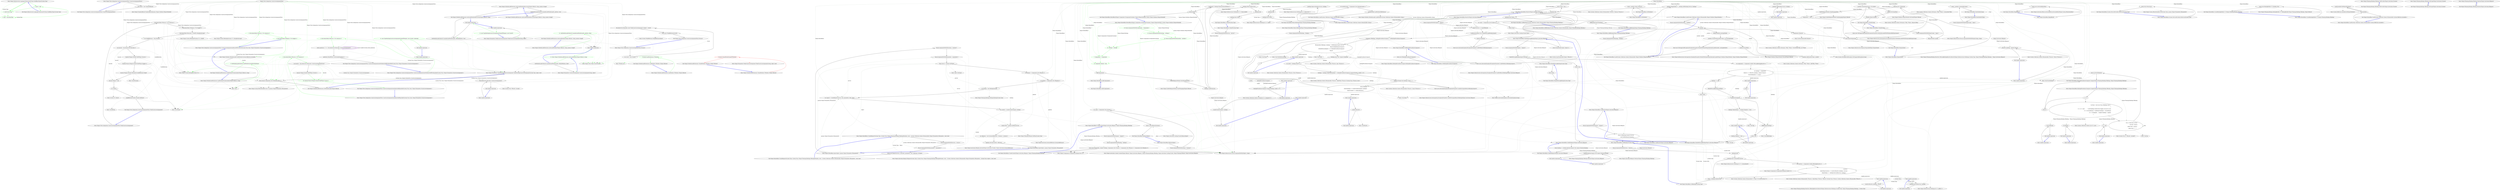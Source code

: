 digraph  {
m0_0 [cluster="Ninject.Infrastructure.Language.ExtensionsForType.GetAllBaseTypes(System.Type)", file="ConstructorArgumentInBindingConfigurationBuilderTest.cs", label="Entry Ninject.Infrastructure.Language.ExtensionsForType.GetAllBaseTypes(System.Type)", span="37-37"];
m0_1 [cluster="Ninject.Infrastructure.Language.ExtensionsForType.GetAllBaseTypes(System.Type)", color=green, community=0, file="ConstructorArgumentInBindingConfigurationBuilderTest.cs", label="3: type != null", span="39-39"];
m0_3 [cluster="Ninject.Infrastructure.Language.ExtensionsForType.GetAllBaseTypes(System.Type)", color=green, community=0, file="ConstructorArgumentInBindingConfigurationBuilderTest.cs", label="3: type = type.BaseType", span="42-42"];
m0_2 [cluster="Ninject.Infrastructure.Language.ExtensionsForType.GetAllBaseTypes(System.Type)", color=green, community=0, file="ConstructorArgumentInBindingConfigurationBuilderTest.cs", label="3: yield return type;", span="41-41"];
m0_4 [cluster="Ninject.Infrastructure.Language.ExtensionsForType.GetAllBaseTypes(System.Type)", file="ConstructorArgumentInBindingConfigurationBuilderTest.cs", label="Exit Ninject.Infrastructure.Language.ExtensionsForType.GetAllBaseTypes(System.Type)", span="37-37"];
m1_0 [cluster="Ninject.Tests.Integration.ConstructorArgumentTests.ConstructorArgumentTests()", file="ConstructorArgumentTests.cs", label="Entry Ninject.Tests.Integration.ConstructorArgumentTests.ConstructorArgumentTests()", span="37-37"];
m1_1 [cluster="Ninject.Tests.Integration.ConstructorArgumentTests.ConstructorArgumentTests()", file="ConstructorArgumentTests.cs", label="this.kernel = new StandardKernel()", span="39-39"];
m1_2 [cluster="Ninject.Tests.Integration.ConstructorArgumentTests.ConstructorArgumentTests()", file="ConstructorArgumentTests.cs", label="Exit Ninject.Tests.Integration.ConstructorArgumentTests.ConstructorArgumentTests()", span="37-37"];
m1_17 [cluster="lambda expression", file="ConstructorArgumentTests.cs", label="Entry lambda expression", span="59-59"];
m1_24 [cluster="Ninject.Parameters.WeakConstructorArgument.WeakConstructorArgument(string, object)", file="ConstructorArgumentTests.cs", label="Entry Ninject.Parameters.WeakConstructorArgument.WeakConstructorArgument(string, object)", span="43-43"];
m1_25 [cluster="lambda expression", file="ConstructorArgumentTests.cs", label="Entry lambda expression", span="61-61"];
m1_26 [cluster="lambda expression", color=green, community=0, file="ConstructorArgumentTests.cs", label="31: new TypeMatchingConstructorArgument(typeof(IWeapon), new Sword())", span="61-61"];
m1_40 [cluster="Ninject.Syntax.BindingRoot.Bind<T>()", file="ConstructorArgumentTests.cs", label="Entry Ninject.Syntax.BindingRoot.Bind<T>()", span="49-49"];
m1_29 [cluster="Ninject.ModuleLoadExtensions.AutoLoadModulesRecursively(Ninject.IKernel, string)", file="ConstructorArgumentTests.cs", label="Exit Ninject.ModuleLoadExtensions.AutoLoadModulesRecursively(Ninject.IKernel, string)", span="108-108"];
m1_30 [cluster="Ninject.ModuleLoadExtensions.AutoLoadModulesRecursively(Ninject.IKernel, string, params string[])", file="ConstructorArgumentTests.cs", label="Entry Ninject.ModuleLoadExtensions.AutoLoadModulesRecursively(Ninject.IKernel, string, params string[])", span="120-120"];
m1_31 [cluster="Ninject.ModuleLoadExtensions.AutoLoadModulesRecursively(Ninject.IKernel, string, params string[])", file="ConstructorArgumentTests.cs", label="GetModuleLoader(kernel).ScanAndLoadModules(path, patterns, true)", span="122-122"];
m1_32 [cluster="Ninject.ModuleLoadExtensions.AutoLoadModulesRecursively(Ninject.IKernel, string, params string[])", file="ConstructorArgumentTests.cs", label="Exit Ninject.ModuleLoadExtensions.AutoLoadModulesRecursively(Ninject.IKernel, string, params string[])", span="120-120"];
m1_33 [cluster="Ninject.Tests.Integration.ConstructorArgumentTests.ConstructorArgumentsArePassedToFirstLevel(System.Func<bool, Ninject.Parameters.IConstructorArgument>)", file="ConstructorArgumentTests.cs", label="Entry Ninject.Tests.Integration.ConstructorArgumentTests.ConstructorArgumentsArePassedToFirstLevel(System.Func<bool, Ninject.Parameters.IConstructorArgument>)", span="73-73"];
m1_34 [cluster="Ninject.Tests.Integration.ConstructorArgumentTests.ConstructorArgumentsArePassedToFirstLevel(System.Func<bool, Ninject.Parameters.IConstructorArgument>)", color=green, community=0, file="ConstructorArgumentTests.cs", label="6: this.kernel.Bind<IWarrior>().To<Samurai>()", span="75-75"];
m1_35 [cluster="Ninject.Tests.Integration.ConstructorArgumentTests.ConstructorArgumentsArePassedToFirstLevel(System.Func<bool, Ninject.Parameters.IConstructorArgument>)", color=green, community=0, file="ConstructorArgumentTests.cs", label="6: this.kernel.Bind<IWeapon>().To<Dagger>()", span="76-76"];
m1_44 [cluster="Unk.Should", file="ConstructorArgumentTests.cs", label="Entry Unk.Should", span=""];
m1_41 [cluster="Ninject.ModuleLoadExtensions.GetModuleLoader(Ninject.IKernel)", file="ConstructorArgumentTests.cs", label="return kernel.Components.Get<IModuleLoader>();", span="147-147"];
m1_45 [cluster="Unk.>", file="ConstructorArgumentTests.cs", label="Entry Unk.>", span=""];
m1_12 [cluster="Ninject.Parameters.WeakConstructorArgument.WeakConstructorArgument(string, object, bool)", file="ConstructorArgumentTests.cs", label="Entry Ninject.Parameters.WeakConstructorArgument.WeakConstructorArgument(string, object, bool)", span="54-54"];
m1_76 [cluster="Ninject.Tests.Integration.ConstructorArgumentTests.Process()", file="ConstructorArgumentTests.cs", label="Entry Ninject.Tests.Integration.ConstructorArgumentTests.Process()", span="130-130"];
m1_80 [cluster="Ninject.Tests.Integration.ConstructorArgumentTests.Process()", file="ConstructorArgumentTests.cs", label="var sword = new Sword()", span="132-132"];
m1_81 [cluster="Ninject.Tests.Integration.ConstructorArgumentTests.Process()", file="ConstructorArgumentTests.cs", label="this.kernel.Get<Barracks>(new WeakConstructorArgument(''weapon'', sword))", span="133-133"];
m1_82 [cluster="Ninject.Tests.Integration.ConstructorArgumentTests.Process()", file="ConstructorArgumentTests.cs", label="return new WeakReference(sword);", span="134-134"];
m1_83 [cluster="Ninject.Tests.Integration.ConstructorArgumentTests.Process()", file="ConstructorArgumentTests.cs", label="Exit Ninject.Tests.Integration.ConstructorArgumentTests.Process()", span="130-130"];
m1_42 [cluster="Ninject.ModuleLoadExtensions.GetModuleLoader(Ninject.IKernel)", file="ConstructorArgumentTests.cs", label="Exit Ninject.ModuleLoadExtensions.GetModuleLoader(Ninject.IKernel)", span="145-145"];
m1_43 [cluster="Ninject.Syntax.IResolutionRoot.Get<T>(params Ninject.Parameters.IParameter[])", file="ConstructorArgumentTests.cs", label="Entry Ninject.Syntax.IResolutionRoot.Get<T>(params Ninject.Parameters.IParameter[])", span="34-34"];
m1_28 [cluster="Ninject.ModuleLoadExtensions.AutoLoadModulesRecursively(Ninject.IKernel, string)", file="ConstructorArgumentTests.cs", label="GetModuleLoader(kernel).ScanAndLoadModules(path, DefaultPatterns, true)", span="110-110"];
m1_75 [cluster="Ninject.Syntax.IBindingInSyntax<T>.InSingletonScope()", file="ConstructorArgumentTests.cs", label="Entry Ninject.Syntax.IBindingInSyntax<T>.InSingletonScope()", span="40-40"];
m1_8 [cluster="Ninject.Tests.Fakes.Sword.Sword()", file="ConstructorArgumentTests.cs", label="Entry Ninject.Tests.Fakes.Sword.Sword()", span="4-4"];
m1_46 [cluster="Ninject.Tests.Integration.ConstructorArgumentTests.ConstructorArgumentsAreNotInheritedIfNotSpecified(System.Func<Ninject.Parameters.IConstructorArgument>)", file="ConstructorArgumentTests.cs", label="Entry Ninject.Tests.Integration.ConstructorArgumentTests.ConstructorArgumentsAreNotInheritedIfNotSpecified(System.Func<Ninject.Parameters.IConstructorArgument>)", span="86-86"];
m1_47 [cluster="Ninject.Tests.Integration.ConstructorArgumentTests.ConstructorArgumentsAreNotInheritedIfNotSpecified(System.Func<Ninject.Parameters.IConstructorArgument>)", color=green, community=0, file="ConstructorArgumentTests.cs", label="8: this.kernel.Bind<IWarrior>().To<Samurai>()", span="88-88"];
m1_48 [cluster="Ninject.Tests.Integration.ConstructorArgumentTests.ConstructorArgumentsAreNotInheritedIfNotSpecified(System.Func<Ninject.Parameters.IConstructorArgument>)", file="ConstructorArgumentTests.cs", label="Action getAction = () => this.kernel.Get<Barracks>(constructorArgument())", span="90-90"];
m1_49 [cluster="Ninject.Tests.Integration.ConstructorArgumentTests.ConstructorArgumentsAreNotInheritedIfNotSpecified(System.Func<Ninject.Parameters.IConstructorArgument>)", file="ConstructorArgumentTests.cs", label="getAction.ShouldThrow<ActivationException>()", span="92-92"];
m1_50 [cluster="Ninject.Tests.Integration.ConstructorArgumentTests.ConstructorArgumentsAreNotInheritedIfNotSpecified(System.Func<Ninject.Parameters.IConstructorArgument>)", file="ConstructorArgumentTests.cs", label="Exit Ninject.Tests.Integration.ConstructorArgumentTests.ConstructorArgumentsAreNotInheritedIfNotSpecified(System.Func<Ninject.Parameters.IConstructorArgument>)", span="86-86"];
m1_7 [cluster="TModule.cstr", file="ConstructorArgumentTests.cs", label="Entry TModule.cstr", span=""];
m1_36 [cluster="Ninject.Modules.IModuleLoader.LoadModules(System.Reflection.Assembly)", file="ConstructorArgumentTests.cs", label="Entry Ninject.Modules.IModuleLoader.LoadModules(System.Reflection.Assembly)", span="34-34"];
m1_38 [cluster="Ninject.ModuleLoadExtensions.LoadModulesFromAssembly(Ninject.IKernel, string)", color=green, community=0, file="ConstructorArgumentTests.cs", label="4: GetModuleLoader(kernel).LoadModules(assemblyOrFileName)", span="142-142"];
m1_37 [cluster="Ninject.ModuleLoadExtensions.LoadModulesFromAssembly(Ninject.IKernel, string)", file="ConstructorArgumentTests.cs", label="Entry Ninject.ModuleLoadExtensions.LoadModulesFromAssembly(Ninject.IKernel, string)", span="140-140"];
m1_39 [cluster="Ninject.ModuleLoadExtensions.LoadModulesFromAssembly(Ninject.IKernel, string)", file="ConstructorArgumentTests.cs", label="Exit Ninject.ModuleLoadExtensions.LoadModulesFromAssembly(Ninject.IKernel, string)", span="140-140"];
m1_13 [cluster="lambda expression", file="ConstructorArgumentTests.cs", label="Entry lambda expression", span="49-49"];
m1_14 [cluster="lambda expression", color=green, community=0, file="ConstructorArgumentTests.cs", label="31: new TypeMatchingConstructorArgument(typeof(IWeapon), new Sword(), inherited)", span="49-49"];
m1_15 [cluster="lambda expression", file="ConstructorArgumentTests.cs", label="Exit lambda expression", span="49-49"];
m1_54 [cluster="System.Func<TResult>.Invoke()", file="ConstructorArgumentTests.cs", label="Entry System.Func<TResult>.Invoke()", span="0-0"];
m1_79 [cluster="Unk.BeFalse", file="ConstructorArgumentTests.cs", label="Entry Unk.BeFalse", span=""];
m1_3 [cluster="Ninject.StandardKernel.StandardKernel(params Ninject.Modules.INinjectModule[])", file="ConstructorArgumentTests.cs", label="Entry Ninject.StandardKernel.StandardKernel(params Ninject.Modules.INinjectModule[])", span="45-45"];
m1_61 [cluster="Ninject.Tests.Integration.ConstructorArgumentTests.WeakConstructorArgument()", file="ConstructorArgumentTests.cs", label="Entry Ninject.Tests.Integration.ConstructorArgumentTests.WeakConstructorArgument()", span="109-109"];
m1_62 [cluster="Ninject.Tests.Integration.ConstructorArgumentTests.WeakConstructorArgument()", file="ConstructorArgumentTests.cs", label="this.kernel.Bind<IWarrior>().To<Samurai>()", span="111-111"];
m1_63 [cluster="Ninject.Tests.Integration.ConstructorArgumentTests.WeakConstructorArgument()", file="ConstructorArgumentTests.cs", label="this.kernel.Bind<IWeapon>().To<Dagger>()", span="112-112"];
m1_64 [cluster="Ninject.Tests.Integration.ConstructorArgumentTests.WeakConstructorArgument()", file="ConstructorArgumentTests.cs", label="this.kernel.Bind<Barracks>().ToSelf().InSingletonScope()", span="113-113"];
m1_65 [cluster="Ninject.Tests.Integration.ConstructorArgumentTests.WeakConstructorArgument()", file="ConstructorArgumentTests.cs", label="var weakReference = this.Process()", span="115-115"];
m1_66 [cluster="Ninject.Tests.Integration.ConstructorArgumentTests.WeakConstructorArgument()", file="ConstructorArgumentTests.cs", label="var baracks = this.kernel.Get<Barracks>()", span="117-117"];
m1_69 [cluster="Ninject.Tests.Integration.ConstructorArgumentTests.WeakConstructorArgument()", file="ConstructorArgumentTests.cs", label="baracks.Weapon.Should().BeSameAs(weakReference.Target)", span="121-121"];
m1_72 [cluster="Ninject.Tests.Integration.ConstructorArgumentTests.WeakConstructorArgument()", file="ConstructorArgumentTests.cs", label="weakReference.IsAlive.Should().BeFalse()", span="126-126"];
m1_67 [cluster="Ninject.Tests.Integration.ConstructorArgumentTests.WeakConstructorArgument()", file="ConstructorArgumentTests.cs", label="baracks.Weapon.Should().BeOfType<Sword>()", span="119-119"];
m1_68 [cluster="Ninject.Tests.Integration.ConstructorArgumentTests.WeakConstructorArgument()", file="ConstructorArgumentTests.cs", label="baracks.Warrior.Weapon.Should().BeOfType<Dagger>()", span="120-120"];
m1_70 [cluster="Ninject.Tests.Integration.ConstructorArgumentTests.WeakConstructorArgument()", file="ConstructorArgumentTests.cs", label="baracks.Weapon = null", span="122-122"];
m1_71 [cluster="Ninject.Tests.Integration.ConstructorArgumentTests.WeakConstructorArgument()", file="ConstructorArgumentTests.cs", label="GC.Collect()", span="124-124"];
m1_73 [cluster="Ninject.Tests.Integration.ConstructorArgumentTests.WeakConstructorArgument()", file="ConstructorArgumentTests.cs", label="Exit Ninject.Tests.Integration.ConstructorArgumentTests.WeakConstructorArgument()", span="109-109"];
m1_55 [cluster="Ninject.Tests.Integration.ConstructorArgumentTests.ConstructorArgumentsAreInheritedIfSpecified(System.Func<bool, Ninject.Parameters.IConstructorArgument>)", file="ConstructorArgumentTests.cs", label="Entry Ninject.Tests.Integration.ConstructorArgumentTests.ConstructorArgumentsAreInheritedIfSpecified(System.Func<bool, Ninject.Parameters.IConstructorArgument>)", span="97-97"];
m1_56 [cluster="Ninject.Tests.Integration.ConstructorArgumentTests.ConstructorArgumentsAreInheritedIfSpecified(System.Func<bool, Ninject.Parameters.IConstructorArgument>)", color=green, community=0, file="ConstructorArgumentTests.cs", label="6: this.kernel.Bind<IWarrior>().To<Samurai>()", span="99-99"];
m1_57 [cluster="Ninject.Tests.Integration.ConstructorArgumentTests.ConstructorArgumentsAreInheritedIfSpecified(System.Func<bool, Ninject.Parameters.IConstructorArgument>)", file="ConstructorArgumentTests.cs", label="var baracks = this.kernel.Get<Barracks>(constructorArgument(true))", span="101-101"];
m1_59 [cluster="Ninject.Tests.Integration.ConstructorArgumentTests.ConstructorArgumentsAreInheritedIfSpecified(System.Func<bool, Ninject.Parameters.IConstructorArgument>)", color=green, community=0, file="ConstructorArgumentTests.cs", label="34: baracks.Warrior.Weapon.Should().BeOfType<Sword>()", span="104-104"];
m1_58 [cluster="Ninject.Tests.Integration.ConstructorArgumentTests.ConstructorArgumentsAreInheritedIfSpecified(System.Func<bool, Ninject.Parameters.IConstructorArgument>)", file="ConstructorArgumentTests.cs", label="baracks.Weapon.Should().BeOfType<Sword>()", span="103-103"];
m1_60 [cluster="Ninject.Tests.Integration.ConstructorArgumentTests.ConstructorArgumentsAreInheritedIfSpecified(System.Func<bool, Ninject.Parameters.IConstructorArgument>)", file="ConstructorArgumentTests.cs", label="Exit Ninject.Tests.Integration.ConstructorArgumentTests.ConstructorArgumentsAreInheritedIfSpecified(System.Func<bool, Ninject.Parameters.IConstructorArgument>)", span="97-97"];
m1_27 [cluster="lambda expression", file="ConstructorArgumentTests.cs", label="Exit lambda expression", span="61-61"];
m1_77 [cluster="Unk.BeSameAs", file="ConstructorArgumentTests.cs", label="Entry Unk.BeSameAs", span=""];
m1_51 [cluster="lambda expression", file="ConstructorArgumentTests.cs", label="Entry lambda expression", span="90-90"];
m1_5 [cluster="Ninject.ModuleLoadExtensions.LoadModule<TModule>(Ninject.IKernel)", color=green, community=0, file="ConstructorArgumentTests.cs", label="8: kernel.LoadModule(new TModule())", span="49-49"];
m1_4 [cluster="Ninject.ModuleLoadExtensions.LoadModule<TModule>(Ninject.IKernel)", file="ConstructorArgumentTests.cs", label="Entry Ninject.ModuleLoadExtensions.LoadModule<TModule>(Ninject.IKernel)", span="46-46"];
m1_6 [cluster="Ninject.ModuleLoadExtensions.LoadModule<TModule>(Ninject.IKernel)", file="ConstructorArgumentTests.cs", label="Exit Ninject.ModuleLoadExtensions.LoadModule<TModule>(Ninject.IKernel)", span="46-46"];
m1_10 [cluster="Ninject.ModuleLoadExtensions.UnloadModule<TModule>(Ninject.IKernel)", color=red, community=0, file="ConstructorArgumentTests.cs", label="8: kernel.UnloadModule(typeof(TModule))", span="59-59"];
m1_9 [cluster="Ninject.ModuleLoadExtensions.UnloadModule<TModule>(Ninject.IKernel)", file="ConstructorArgumentTests.cs", label="Entry Ninject.ModuleLoadExtensions.UnloadModule<TModule>(Ninject.IKernel)", span="56-56"];
m1_11 [cluster="Ninject.ModuleLoadExtensions.UnloadModule<TModule>(Ninject.IKernel)", file="ConstructorArgumentTests.cs", label="Exit Ninject.ModuleLoadExtensions.UnloadModule<TModule>(Ninject.IKernel)", span="56-56"];
m1_18 [cluster="Ninject.ModuleLoadExtensions.AutoLoadModules(Ninject.IKernel, string)", color=green, community=0, file="ConstructorArgumentTests.cs", label="31: Entry Ninject.ModuleLoadExtensions.AutoLoadModules(Ninject.IKernel, string)", span="75-75"];
m1_19 [cluster="Ninject.ModuleLoadExtensions.AutoLoadModules(Ninject.IKernel, string)", file="ConstructorArgumentTests.cs", label="GetModuleLoader(kernel).ScanAndLoadModules(path, DefaultPatterns, false)", span="77-77"];
m1_22 [cluster="Ninject.ModuleLoadExtensions.AutoLoadModules(Ninject.IKernel, string, params string[])", color=green, community=0, file="ConstructorArgumentTests.cs", label="31: GetModuleLoader(kernel).ScanAndLoadModules(path, patterns, false)", span="89-89"];
m1_21 [cluster="Ninject.ModuleLoadExtensions.AutoLoadModules(Ninject.IKernel, string, params string[])", file="ConstructorArgumentTests.cs", label="Entry Ninject.ModuleLoadExtensions.AutoLoadModules(Ninject.IKernel, string, params string[])", span="87-87"];
m1_23 [cluster="Ninject.ModuleLoadExtensions.AutoLoadModules(Ninject.IKernel, string, params string[])", file="ConstructorArgumentTests.cs", label="Exit Ninject.ModuleLoadExtensions.AutoLoadModules(Ninject.IKernel, string, params string[])", span="87-87"];
m1_52 [cluster="lambda expression", file="ConstructorArgumentTests.cs", label="this.kernel.Get<Barracks>(constructorArgument())", span="90-90"];
m1_53 [cluster="lambda expression", file="ConstructorArgumentTests.cs", label="Exit lambda expression", span="90-90"];
m1_16 [cluster="Ninject.Parameters.TypeMatchingConstructorArgument.TypeMatchingConstructorArgument(System.Type, object, bool)", file="ConstructorArgumentTests.cs", label="Entry Ninject.Parameters.TypeMatchingConstructorArgument.TypeMatchingConstructorArgument(System.Type, object, bool)", span="50-50"];
m1_78 [cluster="System.GC.Collect()", file="ConstructorArgumentTests.cs", label="Entry System.GC.Collect()", span="0-0"];
m1_74 [cluster="Ninject.Syntax.IBindingToSyntax<T1>.ToSelf()", file="ConstructorArgumentTests.cs", label="Entry Ninject.Syntax.IBindingToSyntax<T1>.ToSelf()", span="41-41"];
m1_84 [cluster="System.WeakReference.WeakReference(object)", file="ConstructorArgumentTests.cs", label="Entry System.WeakReference.WeakReference(object)", span="0-0"];
m1_20 [cluster="Ninject.Parameters.ConstructorArgument.ConstructorArgument(string, object)", file="ConstructorArgumentTests.cs", label="Entry Ninject.Parameters.ConstructorArgument.ConstructorArgument(string, object)", span="40-40"];
m1_85 [file="ConstructorArgumentTests.cs", label="Ninject.Tests.Integration.ConstructorArgumentTests", span=""];
m1_86 [file="ConstructorArgumentTests.cs", label="System.Func<Ninject.Parameters.IConstructorArgument>", span=""];
m2_59 [cluster="Ninject.Infrastructure.Multimap<K, V>.Add(K, V)", file="IBindingWithSyntax.cs", label="Entry Ninject.Infrastructure.Multimap<K, V>.Add(K, V)", span="64-64"];
m2_279 [cluster="System.Collections.Generic.List<T>.List()", file="IBindingWithSyntax.cs", label="Entry System.Collections.Generic.List<T>.List()", span="0-0"];
m2_110 [cluster="Ninject.KernelBase.Inject(object, params Ninject.Parameters.IParameter[])", file="IBindingWithSyntax.cs", label="Entry Ninject.KernelBase.Inject(object, params Ninject.Parameters.IParameter[])", span="264-264"];
m2_111 [cluster="Ninject.KernelBase.Inject(object, params Ninject.Parameters.IParameter[])", file="IBindingWithSyntax.cs", label="Ensure.ArgumentNotNull(instance, ''instance'')", span="266-266"];
m2_112 [cluster="Ninject.KernelBase.Inject(object, params Ninject.Parameters.IParameter[])", file="IBindingWithSyntax.cs", label="Ensure.ArgumentNotNull(parameters, ''parameters'')", span="267-267"];
m2_114 [cluster="Ninject.KernelBase.Inject(object, params Ninject.Parameters.IParameter[])", file="IBindingWithSyntax.cs", label="var planner = Components.Get<IPlanner>()", span="271-271"];
m2_115 [cluster="Ninject.KernelBase.Inject(object, params Ninject.Parameters.IParameter[])", file="IBindingWithSyntax.cs", label="var pipeline = Components.Get<IPipeline>()", span="272-272"];
m2_117 [cluster="Ninject.KernelBase.Inject(object, params Ninject.Parameters.IParameter[])", file="IBindingWithSyntax.cs", label="var request = CreateRequest(service, null, parameters, false, false)", span="275-275"];
m2_118 [cluster="Ninject.KernelBase.Inject(object, params Ninject.Parameters.IParameter[])", file="IBindingWithSyntax.cs", label="var context = CreateContext(request, binding)", span="276-276"];
m2_113 [cluster="Ninject.KernelBase.Inject(object, params Ninject.Parameters.IParameter[])", file="IBindingWithSyntax.cs", label="Type service = instance.GetType()", span="269-269"];
m2_119 [cluster="Ninject.KernelBase.Inject(object, params Ninject.Parameters.IParameter[])", file="IBindingWithSyntax.cs", label="context.Plan = planner.GetPlan(service)", span="278-278"];
m2_116 [cluster="Ninject.KernelBase.Inject(object, params Ninject.Parameters.IParameter[])", file="IBindingWithSyntax.cs", label="var binding = new Binding(service)", span="274-274"];
m2_121 [cluster="Ninject.KernelBase.Inject(object, params Ninject.Parameters.IParameter[])", file="IBindingWithSyntax.cs", label="pipeline.Activate(context, reference)", span="281-281"];
m2_120 [cluster="Ninject.KernelBase.Inject(object, params Ninject.Parameters.IParameter[])", file="IBindingWithSyntax.cs", label="var reference = new InstanceReference { Instance = instance }", span="280-280"];
m2_122 [cluster="Ninject.KernelBase.Inject(object, params Ninject.Parameters.IParameter[])", file="IBindingWithSyntax.cs", label="Exit Ninject.KernelBase.Inject(object, params Ninject.Parameters.IParameter[])", span="264-264"];
m2_6 [cluster="Ninject.KernelBase.KernelBase(Ninject.Components.IComponentContainer, Ninject.INinjectSettings, params Ninject.Modules.INinjectModule[])", file="IBindingWithSyntax.cs", label="Entry Ninject.KernelBase.KernelBase(Ninject.Components.IComponentContainer, Ninject.INinjectSettings, params Ninject.Modules.INinjectModule[])", span="82-82"];
m2_7 [cluster="Ninject.KernelBase.KernelBase(Ninject.Components.IComponentContainer, Ninject.INinjectSettings, params Ninject.Modules.INinjectModule[])", color=green, community=0, file="IBindingWithSyntax.cs", label="16: Ensure.ArgumentNotNull(components, ''components'')", span="84-84"];
m2_8 [cluster="Ninject.KernelBase.KernelBase(Ninject.Components.IComponentContainer, Ninject.INinjectSettings, params Ninject.Modules.INinjectModule[])", color=green, community=0, file="IBindingWithSyntax.cs", label="22: Ensure.ArgumentNotNull(settings, ''settings'')", span="85-85"];
m2_9 [cluster="Ninject.KernelBase.KernelBase(Ninject.Components.IComponentContainer, Ninject.INinjectSettings, params Ninject.Modules.INinjectModule[])", color=green, community=0, file="IBindingWithSyntax.cs", label="32: Ensure.ArgumentNotNull(modules, ''modules'')", span="86-86"];
m2_10 [cluster="Ninject.KernelBase.KernelBase(Ninject.Components.IComponentContainer, Ninject.INinjectSettings, params Ninject.Modules.INinjectModule[])", color=green, community=0, file="IBindingWithSyntax.cs", label="22: Settings = settings", span="88-88"];
m2_11 [cluster="Ninject.KernelBase.KernelBase(Ninject.Components.IComponentContainer, Ninject.INinjectSettings, params Ninject.Modules.INinjectModule[])", color=green, community=0, file="IBindingWithSyntax.cs", label="7: Components = components", span="90-90"];
m2_12 [cluster="Ninject.KernelBase.KernelBase(Ninject.Components.IComponentContainer, Ninject.INinjectSettings, params Ninject.Modules.INinjectModule[])", color=green, community=0, file="IBindingWithSyntax.cs", label="22: components.Kernel = this", span="91-91"];
m2_13 [cluster="Ninject.KernelBase.KernelBase(Ninject.Components.IComponentContainer, Ninject.INinjectSettings, params Ninject.Modules.INinjectModule[])", file="IBindingWithSyntax.cs", label="AddComponents()", span="93-93"];
m2_17 [cluster="Ninject.KernelBase.KernelBase(Ninject.Components.IComponentContainer, Ninject.INinjectSettings, params Ninject.Modules.INinjectModule[])", file="IBindingWithSyntax.cs", label="Load(modules)", span="104-104"];
m2_14 [cluster="Ninject.KernelBase.KernelBase(Ninject.Components.IComponentContainer, Ninject.INinjectSettings, params Ninject.Modules.INinjectModule[])", file="IBindingWithSyntax.cs", label="OnePerRequestModule.StartManaging(this)", span="96-96"];
m2_15 [cluster="Ninject.KernelBase.KernelBase(Ninject.Components.IComponentContainer, Ninject.INinjectSettings, params Ninject.Modules.INinjectModule[])", file="IBindingWithSyntax.cs", label="Settings.LoadExtensions", span="100-100"];
m2_16 [cluster="Ninject.KernelBase.KernelBase(Ninject.Components.IComponentContainer, Ninject.INinjectSettings, params Ninject.Modules.INinjectModule[])", file="IBindingWithSyntax.cs", label="Load(new[] { Settings.ExtensionSearchPattern })", span="101-101"];
m2_18 [cluster="Ninject.KernelBase.KernelBase(Ninject.Components.IComponentContainer, Ninject.INinjectSettings, params Ninject.Modules.INinjectModule[])", file="IBindingWithSyntax.cs", label="Exit Ninject.KernelBase.KernelBase(Ninject.Components.IComponentContainer, Ninject.INinjectSettings, params Ninject.Modules.INinjectModule[])", span="82-82"];
m2_123 [cluster="object.GetType()", file="IBindingWithSyntax.cs", label="Entry object.GetType()", span="0-0"];
m2_198 [cluster="Ninject.Activation.IRequest.Matches(Ninject.Planning.Bindings.IBinding)", file="IBindingWithSyntax.cs", label="Entry Ninject.Activation.IRequest.Matches(Ninject.Planning.Bindings.IBinding)", span="80-80"];
m2_163 [cluster="Ninject.ActivationException.ActivationException(string)", file="IBindingWithSyntax.cs", label="Entry Ninject.ActivationException.ActivationException(string)", span="35-35"];
m2_143 [cluster="Ninject.KernelBase.Resolve(Ninject.Activation.IRequest)", file="IBindingWithSyntax.cs", label="Entry Ninject.KernelBase.Resolve(Ninject.Activation.IRequest)", span="314-314"];
m2_144 [cluster="Ninject.KernelBase.Resolve(Ninject.Activation.IRequest)", file="IBindingWithSyntax.cs", label="Ensure.ArgumentNotNull(request, ''request'')", span="316-316"];
m2_146 [cluster="Ninject.KernelBase.Resolve(Ninject.Activation.IRequest)", file="IBindingWithSyntax.cs", label="return new[] { this };", span="319-319"];
m2_147 [cluster="Ninject.KernelBase.Resolve(Ninject.Activation.IRequest)", file="IBindingWithSyntax.cs", label="!CanResolve(request) && !HandleMissingBinding(request)", span="321-321"];
m2_151 [cluster="Ninject.KernelBase.Resolve(Ninject.Activation.IRequest)", file="IBindingWithSyntax.cs", label="IComparer<IBinding> bindingPrecedenceComparer = GetBindingPrecedenceComparer()", span="328-328"];
m2_152 [cluster="Ninject.KernelBase.Resolve(Ninject.Activation.IRequest)", file="IBindingWithSyntax.cs", label="IEnumerable<IBinding> bindings = GetBindings(request.Service)\r\n				.Where(SatifiesRequest(request))\r\n				.OrderByDescending(b => b, bindingPrecedenceComparer)\r\n				.ToList()", span="329-332"];
m2_159 [cluster="Ninject.KernelBase.Resolve(Ninject.Activation.IRequest)", file="IBindingWithSyntax.cs", label="return bindings\r\n				.Select(binding => CreateContext(request, binding))\r\n				.Select(context => context.Resolve());", span="348-350"];
m2_145 [cluster="Ninject.KernelBase.Resolve(Ninject.Activation.IRequest)", file="IBindingWithSyntax.cs", label="request.Service == typeof(IKernel)", span="318-318"];
m2_148 [cluster="Ninject.KernelBase.Resolve(Ninject.Activation.IRequest)", file="IBindingWithSyntax.cs", label="request.IsOptional", span="323-323"];
m2_156 [cluster="Ninject.KernelBase.Resolve(Ninject.Activation.IRequest)", file="IBindingWithSyntax.cs", label="bindings = bindings.TakeWhile(binding => bindingPrecedenceComparer.Compare(binding, model) == 0)", span="340-340"];
m2_153 [cluster="Ninject.KernelBase.Resolve(Ninject.Activation.IRequest)", file="IBindingWithSyntax.cs", label="!bindings.Any() && !request.IsOptional", span="334-334"];
m2_155 [cluster="Ninject.KernelBase.Resolve(Ninject.Activation.IRequest)", file="IBindingWithSyntax.cs", label="var model = bindings.First()", span="339-339"];
m2_157 [cluster="Ninject.KernelBase.Resolve(Ninject.Activation.IRequest)", file="IBindingWithSyntax.cs", label="request.IsUnique && bindings.Count() > 1", span="342-342"];
m2_150 [cluster="Ninject.KernelBase.Resolve(Ninject.Activation.IRequest)", file="IBindingWithSyntax.cs", label="throw new ActivationException(ExceptionFormatter.CouldNotResolveBinding(request));", span="325-325"];
m2_154 [cluster="Ninject.KernelBase.Resolve(Ninject.Activation.IRequest)", file="IBindingWithSyntax.cs", label="throw new ActivationException(ExceptionFormatter.CouldNotResolveBinding(request));", span="336-336"];
m2_158 [cluster="Ninject.KernelBase.Resolve(Ninject.Activation.IRequest)", file="IBindingWithSyntax.cs", label="throw new ActivationException(ExceptionFormatter.CouldNotUniquelyResolveBinding(request));", span="344-344"];
m2_149 [cluster="Ninject.KernelBase.Resolve(Ninject.Activation.IRequest)", file="IBindingWithSyntax.cs", label="return Enumerable.Empty<object>();", span="324-324"];
m2_160 [cluster="Ninject.KernelBase.Resolve(Ninject.Activation.IRequest)", file="IBindingWithSyntax.cs", label="Exit Ninject.KernelBase.Resolve(Ninject.Activation.IRequest)", span="314-314"];
m2_126 [cluster="Ninject.KernelBase.CreateContext(Ninject.Activation.IRequest, Ninject.Planning.Bindings.IBinding)", file="IBindingWithSyntax.cs", label="Entry Ninject.KernelBase.CreateContext(Ninject.Activation.IRequest, Ninject.Planning.Bindings.IBinding)", span="508-508"];
m2_263 [cluster="Ninject.KernelBase.CreateContext(Ninject.Activation.IRequest, Ninject.Planning.Bindings.IBinding)", file="IBindingWithSyntax.cs", label="Ensure.ArgumentNotNull(request, ''request'')", span="510-510"];
m2_264 [cluster="Ninject.KernelBase.CreateContext(Ninject.Activation.IRequest, Ninject.Planning.Bindings.IBinding)", file="IBindingWithSyntax.cs", label="Ensure.ArgumentNotNull(binding, ''binding'')", span="511-511"];
m2_265 [cluster="Ninject.KernelBase.CreateContext(Ninject.Activation.IRequest, Ninject.Planning.Bindings.IBinding)", file="IBindingWithSyntax.cs", label="return new Context(this, request, binding, Components.Get<ICache>(), Components.Get<IPlanner>(), Components.Get<IPipeline>());", span="513-513"];
m2_266 [cluster="Ninject.KernelBase.CreateContext(Ninject.Activation.IRequest, Ninject.Planning.Bindings.IBinding)", file="IBindingWithSyntax.cs", label="Exit Ninject.KernelBase.CreateContext(Ninject.Activation.IRequest, Ninject.Planning.Bindings.IBinding)", span="508-508"];
m2_67 [cluster="Ninject.KernelBase.HasModule(string)", file="IBindingWithSyntax.cs", label="Entry Ninject.KernelBase.HasModule(string)", span="183-183"];
m2_69 [cluster="Ninject.KernelBase.HasModule(string)", file="IBindingWithSyntax.cs", label="return _modules.ContainsKey(name);", span="186-186"];
m2_68 [cluster="Ninject.KernelBase.HasModule(string)", file="IBindingWithSyntax.cs", label="Ensure.ArgumentNotNullOrEmpty(name, ''name'')", span="185-185"];
m2_70 [cluster="Ninject.KernelBase.HasModule(string)", file="IBindingWithSyntax.cs", label="Exit Ninject.KernelBase.HasModule(string)", span="183-183"];
m2_188 [cluster="Unk.Resolve", file="IBindingWithSyntax.cs", label="Entry Unk.Resolve", span=""];
m2_34 [cluster="Ninject.Components.IComponentContainer.Get<T>()", file="IBindingWithSyntax.cs", label="Entry Ninject.Components.IComponentContainer.Get<T>()", span="52-52"];
m2_217 [cluster="Ninject.Planning.Bindings.Resolvers.IBindingResolver.Resolve(Ninject.Infrastructure.Multimap<System.Type, Ninject.Planning.Bindings.IBinding>, System.Type)", file="IBindingWithSyntax.cs", label="Entry Ninject.Planning.Bindings.Resolvers.IBindingResolver.Resolve(Ninject.Infrastructure.Multimap<System.Type, Ninject.Planning.Bindings.IBinding>, System.Type)", span="31-31"];
m2_213 [cluster="System.Collections.Generic.IEnumerable<TSource>.SelectMany<TSource, TResult>(System.Func<TSource, System.Collections.Generic.IEnumerable<TResult>>)", file="IBindingWithSyntax.cs", label="Entry System.Collections.Generic.IEnumerable<TSource>.SelectMany<TSource, TResult>(System.Func<TSource, System.Collections.Generic.IEnumerable<TResult>>)", span="0-0"];
m2_22 [cluster="Ninject.KernelBase.Load(System.Collections.Generic.IEnumerable<string>)", file="IBindingWithSyntax.cs", label="Entry Ninject.KernelBase.Load(System.Collections.Generic.IEnumerable<string>)", span="224-224"];
m2_90 [cluster="Ninject.KernelBase.Load(System.Collections.Generic.IEnumerable<string>)", file="IBindingWithSyntax.cs", label="var moduleLoader = Components.Get<IModuleLoader>()", span="226-226"];
m2_91 [cluster="Ninject.KernelBase.Load(System.Collections.Generic.IEnumerable<string>)", file="IBindingWithSyntax.cs", label="moduleLoader.LoadModules(filePatterns)", span="227-227"];
m2_92 [cluster="Ninject.KernelBase.Load(System.Collections.Generic.IEnumerable<string>)", file="IBindingWithSyntax.cs", label="Exit Ninject.KernelBase.Load(System.Collections.Generic.IEnumerable<string>)", span="224-224"];
m2_0 [cluster="Ninject.Planning.Bindings.IBinding.GetProvider(Ninject.Activation.IContext)", file="IBindingWithSyntax.cs", label="Entry Ninject.Planning.Bindings.IBinding.GetProvider(Ninject.Activation.IContext)", span="80-80"];
m2_1 [cluster="Ninject.Planning.Bindings.IBinding.GetProvider(Ninject.Activation.IContext)", file="IBindingWithSyntax.cs", label="Exit Ninject.Planning.Bindings.IBinding.GetProvider(Ninject.Activation.IContext)", span="80-80"];
m2_86 [cluster="System.NotSupportedException.NotSupportedException(string)", file="IBindingWithSyntax.cs", label="Entry System.NotSupportedException.NotSupportedException(string)", span="0-0"];
m2_253 [cluster="System.Collections.Generic.IEnumerable<TSource>.ToList<TSource>()", file="IBindingWithSyntax.cs", label="Entry System.Collections.Generic.IEnumerable<TSource>.ToList<TSource>()", span="0-0"];
m2_33 [cluster="Ninject.OnePerRequestModule.StopManaging(Ninject.IKernel)", file="IBindingWithSyntax.cs", label="Entry Ninject.OnePerRequestModule.StopManaging(Ninject.IKernel)", span="51-51"];
m2_140 [cluster="Ninject.KernelBase.GetBindings(System.Type)", file="IBindingWithSyntax.cs", label="Entry Ninject.KernelBase.GetBindings(System.Type)", span="394-394"];
m2_204 [cluster="Ninject.KernelBase.GetBindings(System.Type)", file="IBindingWithSyntax.cs", label="Ensure.ArgumentNotNull(service, ''service'')", span="396-396"];
m2_205 [cluster="Ninject.KernelBase.GetBindings(System.Type)", file="IBindingWithSyntax.cs", label=_bindingCache, span="398-398"];
m2_206 [cluster="Ninject.KernelBase.GetBindings(System.Type)", file="IBindingWithSyntax.cs", label="!_bindingCache.ContainsKey(service)", span="400-400"];
m2_207 [cluster="Ninject.KernelBase.GetBindings(System.Type)", file="IBindingWithSyntax.cs", label="var resolvers = Components.GetAll<IBindingResolver>()", span="402-402"];
m2_208 [cluster="Ninject.KernelBase.GetBindings(System.Type)", file="IBindingWithSyntax.cs", label="resolvers\r\n						.SelectMany(resolver => resolver.Resolve(_bindings, service))\r\n						.Map(binding => _bindingCache.Add(service, binding))", span="404-406"];
m2_209 [cluster="Ninject.KernelBase.GetBindings(System.Type)", file="IBindingWithSyntax.cs", label="return _bindingCache[service];", span="409-409"];
m2_210 [cluster="Ninject.KernelBase.GetBindings(System.Type)", file="IBindingWithSyntax.cs", label="Exit Ninject.KernelBase.GetBindings(System.Type)", span="394-394"];
m2_181 [cluster="System.Collections.Generic.IComparer<T>.Compare(T, T)", file="IBindingWithSyntax.cs", label="Entry System.Collections.Generic.IComparer<T>.Compare(T, T)", span="0-0"];
m2_2 [cluster="Ninject.Planning.Bindings.IBinding.GetScope(Ninject.Activation.IContext)", file="IBindingWithSyntax.cs", label="Entry Ninject.Planning.Bindings.IBinding.GetScope(Ninject.Activation.IContext)", span="87-87"];
m2_3 [cluster="Ninject.Planning.Bindings.IBinding.GetScope(Ninject.Activation.IContext)", file="IBindingWithSyntax.cs", label="Exit Ninject.Planning.Bindings.IBinding.GetScope(Ninject.Activation.IContext)", span="87-87"];
m2_36 [cluster="System.IDisposable.Dispose()", file="IBindingWithSyntax.cs", label="Entry System.IDisposable.Dispose()", span="0-0"];
m2_76 [cluster="System.Collections.Generic.IEnumerable<TSource>.ToArray<TSource>()", file="IBindingWithSyntax.cs", label="Entry System.Collections.Generic.IEnumerable<TSource>.ToArray<TSource>()", span="0-0"];
m2_230 [cluster="Ninject.KernelBase.HandleMissingBinding(System.Type)", file="IBindingWithSyntax.cs", label="Entry Ninject.KernelBase.HandleMissingBinding(System.Type)", span="444-444"];
m2_231 [cluster="Ninject.KernelBase.HandleMissingBinding(System.Type)", file="IBindingWithSyntax.cs", label="return false;", span="446-446"];
m2_232 [cluster="Ninject.KernelBase.HandleMissingBinding(System.Type)", file="IBindingWithSyntax.cs", label="Exit Ninject.KernelBase.HandleMissingBinding(System.Type)", span="444-444"];
m2_87 [cluster="Ninject.Infrastructure.Introspection.ExceptionFormatter.ModuleWithSameNameIsAlreadyLoaded(Ninject.Modules.INinjectModule, Ninject.Modules.INinjectModule)", file="IBindingWithSyntax.cs", label="Entry Ninject.Infrastructure.Introspection.ExceptionFormatter.ModuleWithSameNameIsAlreadyLoaded(Ninject.Modules.INinjectModule, Ninject.Modules.INinjectModule)", span="21-21"];
m2_127 [cluster="Ninject.Planning.IPlanner.GetPlan(System.Type)", file="IBindingWithSyntax.cs", label="Entry Ninject.Planning.IPlanner.GetPlan(System.Type)", span="33-33"];
m2_191 [cluster="Ninject.KernelBase.BindingPrecedenceComparer.BindingPrecedenceComparer()", file="IBindingWithSyntax.cs", label="Entry Ninject.KernelBase.BindingPrecedenceComparer.BindingPrecedenceComparer()", span="521-521"];
m2_136 [cluster="Ninject.KernelBase.CanResolve(Ninject.Activation.IRequest)", file="IBindingWithSyntax.cs", label="Entry Ninject.KernelBase.CanResolve(Ninject.Activation.IRequest)", span="301-301"];
m2_137 [cluster="Ninject.KernelBase.CanResolve(Ninject.Activation.IRequest)", file="IBindingWithSyntax.cs", label="Ensure.ArgumentNotNull(request, ''request'')", span="303-303"];
m2_138 [cluster="Ninject.KernelBase.CanResolve(Ninject.Activation.IRequest)", file="IBindingWithSyntax.cs", label="return GetBindings(request.Service)\r\n				.Any(SatifiesRequest(request));", span="304-305"];
m2_139 [cluster="Ninject.KernelBase.CanResolve(Ninject.Activation.IRequest)", file="IBindingWithSyntax.cs", label="Exit Ninject.KernelBase.CanResolve(Ninject.Activation.IRequest)", span="301-301"];
m2_73 [cluster="Ninject.KernelBase.GetModules()", file="IBindingWithSyntax.cs", label="Entry Ninject.KernelBase.GetModules()", span="193-193"];
m2_74 [cluster="Ninject.KernelBase.GetModules()", file="IBindingWithSyntax.cs", label="return _modules.Values.ToArray();", span="195-195"];
m2_75 [cluster="Ninject.KernelBase.GetModules()", file="IBindingWithSyntax.cs", label="Exit Ninject.KernelBase.GetModules()", span="193-193"];
m2_24 [cluster="Ninject.KernelBase.Dispose(bool)", file="IBindingWithSyntax.cs", label="Entry Ninject.KernelBase.Dispose(bool)", span="110-110"];
m2_25 [cluster="Ninject.KernelBase.Dispose(bool)", file="IBindingWithSyntax.cs", label="disposing && !IsDisposed", span="112-112"];
m2_26 [cluster="Ninject.KernelBase.Dispose(bool)", file="IBindingWithSyntax.cs", label="OnePerRequestModule.StopManaging(this)", span="115-115"];
m2_27 [cluster="Ninject.KernelBase.Dispose(bool)", file="IBindingWithSyntax.cs", label="Components != null", span="118-118"];
m2_28 [cluster="Ninject.KernelBase.Dispose(bool)", file="IBindingWithSyntax.cs", label="var cache = Components.Get<ICache>()", span="121-121"];
m2_30 [cluster="Ninject.KernelBase.Dispose(bool)", file="IBindingWithSyntax.cs", label="Components.Dispose()", span="124-124"];
m2_31 [cluster="Ninject.KernelBase.Dispose(bool)", file="IBindingWithSyntax.cs", label="base.Dispose(disposing)", span="128-128"];
m2_29 [cluster="Ninject.KernelBase.Dispose(bool)", file="IBindingWithSyntax.cs", label="cache.Clear()", span="122-122"];
m2_32 [cluster="Ninject.KernelBase.Dispose(bool)", file="IBindingWithSyntax.cs", label="Exit Ninject.KernelBase.Dispose(bool)", span="110-110"];
m2_50 [cluster="Ninject.KernelBase.AddBindings(System.Collections.Generic.IEnumerable<Ninject.Planning.Bindings.IBinding>)", file="IBindingWithSyntax.cs", label="Entry Ninject.KernelBase.AddBindings(System.Collections.Generic.IEnumerable<Ninject.Planning.Bindings.IBinding>)", span="156-156"];
m2_51 [cluster="Ninject.KernelBase.AddBindings(System.Collections.Generic.IEnumerable<Ninject.Planning.Bindings.IBinding>)", file="IBindingWithSyntax.cs", label="bindings.Map(binding => _bindings.Add(binding.Service, binding))", span="158-158"];
m2_52 [cluster="Ninject.KernelBase.AddBindings(System.Collections.Generic.IEnumerable<Ninject.Planning.Bindings.IBinding>)", file="IBindingWithSyntax.cs", label=_bindingCache, span="160-160"];
m2_53 [cluster="Ninject.KernelBase.AddBindings(System.Collections.Generic.IEnumerable<Ninject.Planning.Bindings.IBinding>)", file="IBindingWithSyntax.cs", label="_bindingCache.Clear()", span="161-161"];
m2_54 [cluster="Ninject.KernelBase.AddBindings(System.Collections.Generic.IEnumerable<Ninject.Planning.Bindings.IBinding>)", file="IBindingWithSyntax.cs", label="Exit Ninject.KernelBase.AddBindings(System.Collections.Generic.IEnumerable<Ninject.Planning.Bindings.IBinding>)", span="156-156"];
m2_72 [cluster="System.Collections.Generic.Dictionary<TKey, TValue>.ContainsKey(TKey)", file="IBindingWithSyntax.cs", label="Entry System.Collections.Generic.Dictionary<TKey, TValue>.ContainsKey(TKey)", span="0-0"];
m2_280 [cluster="System.Func<T, TResult>.Invoke(T)", file="IBindingWithSyntax.cs", label="Entry System.Func<T, TResult>.Invoke(T)", span="0-0"];
m2_169 [cluster="System.Collections.Generic.IEnumerable<TSource>.Any<TSource>()", file="IBindingWithSyntax.cs", label="Entry System.Collections.Generic.IEnumerable<TSource>.Any<TSource>()", span="0-0"];
m2_203 [cluster="Ninject.Activation.Request.Request(System.Type, System.Func<Ninject.Planning.Bindings.IBindingMetadata, bool>, System.Collections.Generic.IEnumerable<Ninject.Parameters.IParameter>, System.Func<object>, bool, bool)", file="IBindingWithSyntax.cs", label="Entry Ninject.Activation.Request.Request(System.Type, System.Func<Ninject.Planning.Bindings.IBindingMetadata, bool>, System.Collections.Generic.IEnumerable<Ninject.Parameters.IParameter>, System.Func<object>, bool, bool)", span="93-93"];
m2_211 [cluster="Ninject.Infrastructure.Multimap<K, V>.ContainsKey(K)", file="IBindingWithSyntax.cs", label="Entry Ninject.Infrastructure.Multimap<K, V>.ContainsKey(K)", span="113-113"];
m2_248 [cluster="Unk.AddBindings", file="IBindingWithSyntax.cs", label="Entry Unk.AddBindings", span=""];
m2_166 [cluster="Unk.Where", file="IBindingWithSyntax.cs", label="Entry Unk.Where", span=""];
m2_37 [cluster="Ninject.Infrastructure.Disposal.DisposableObject.Dispose(bool)", file="IBindingWithSyntax.cs", label="Entry Ninject.Infrastructure.Disposal.DisposableObject.Dispose(bool)", span="37-37"];
m2_247 [cluster="Unk.Map", file="IBindingWithSyntax.cs", label="Entry Unk.Map", span=""];
m2_271 [cluster="Ninject.Syntax.IResolutionRoot.Get(System.Type, params Ninject.Parameters.IParameter[])", file="IBindingWithSyntax.cs", label="Entry Ninject.Syntax.IResolutionRoot.Get(System.Type, params Ninject.Parameters.IParameter[])", span="148-148"];
m2_38 [cluster="Ninject.KernelBase.Unbind(System.Type)", file="IBindingWithSyntax.cs", label="Entry Ninject.KernelBase.Unbind(System.Type)", span="135-135"];
m2_39 [cluster="Ninject.KernelBase.Unbind(System.Type)", file="IBindingWithSyntax.cs", label="Ensure.ArgumentNotNull(service, ''service'')", span="137-137"];
m2_40 [cluster="Ninject.KernelBase.Unbind(System.Type)", file="IBindingWithSyntax.cs", label="_bindings.RemoveAll(service)", span="139-139"];
m2_41 [cluster="Ninject.KernelBase.Unbind(System.Type)", file="IBindingWithSyntax.cs", label=_bindingCache, span="141-141"];
m2_42 [cluster="Ninject.KernelBase.Unbind(System.Type)", file="IBindingWithSyntax.cs", label="_bindingCache.Clear()", span="142-142"];
m2_43 [cluster="Ninject.KernelBase.Unbind(System.Type)", file="IBindingWithSyntax.cs", label="Exit Ninject.KernelBase.Unbind(System.Type)", span="135-135"];
m2_45 [cluster="Ninject.Infrastructure.Multimap<K, V>.Clear()", file="IBindingWithSyntax.cs", label="Entry Ninject.Infrastructure.Multimap<K, V>.Clear()", span="103-103"];
m2_170 [cluster="System.Collections.Generic.IEnumerable<TSource>.First<TSource>()", file="IBindingWithSyntax.cs", label="Entry System.Collections.Generic.IEnumerable<TSource>.First<TSource>()", span="0-0"];
m2_288 [cluster="lambda expression", file="IBindingWithSyntax.cs", label="Entry lambda expression", span="535-535"];
m2_57 [cluster="lambda expression", file="IBindingWithSyntax.cs", label="_bindings.Add(binding.Service, binding)", span="158-158"];
m2_183 [cluster="lambda expression", file="IBindingWithSyntax.cs", label="CreateContext(request, binding)", span="349-349"];
m2_215 [cluster="lambda expression", file="IBindingWithSyntax.cs", label="resolver.Resolve(_bindings, service)", span="405-405"];
m2_219 [cluster="lambda expression", file="IBindingWithSyntax.cs", label="_bindingCache.Add(service, binding)", span="406-406"];
m2_250 [cluster="lambda expression", file="IBindingWithSyntax.cs", label="c.Resolve(_bindings, request).ToList()", span="468-468"];
m2_56 [cluster="lambda expression", file="IBindingWithSyntax.cs", label="Entry lambda expression", span="158-158"];
m2_58 [cluster="lambda expression", file="IBindingWithSyntax.cs", label="Exit lambda expression", span="158-158"];
m2_179 [cluster="lambda expression", file="IBindingWithSyntax.cs", label="bindingPrecedenceComparer.Compare(binding, model) == 0", span="340-340"];
m2_175 [cluster="lambda expression", file="IBindingWithSyntax.cs", label="Entry lambda expression", span="331-331"];
m2_182 [cluster="lambda expression", file="IBindingWithSyntax.cs", label="Entry lambda expression", span="349-349"];
m2_185 [cluster="lambda expression", file="IBindingWithSyntax.cs", label="Entry lambda expression", span="350-350"];
m2_184 [cluster="lambda expression", file="IBindingWithSyntax.cs", label="Exit lambda expression", span="349-349"];
m2_214 [cluster="lambda expression", file="IBindingWithSyntax.cs", label="Entry lambda expression", span="405-405"];
m2_218 [cluster="lambda expression", file="IBindingWithSyntax.cs", label="Entry lambda expression", span="406-406"];
m2_216 [cluster="lambda expression", file="IBindingWithSyntax.cs", label="Exit lambda expression", span="405-405"];
m2_220 [cluster="lambda expression", file="IBindingWithSyntax.cs", label="Exit lambda expression", span="406-406"];
m2_249 [cluster="lambda expression", file="IBindingWithSyntax.cs", label="Entry lambda expression", span="468-468"];
m2_254 [cluster="lambda expression", file="IBindingWithSyntax.cs", label="Entry lambda expression", span="469-469"];
m2_251 [cluster="lambda expression", file="IBindingWithSyntax.cs", label="Exit lambda expression", span="468-468"];
m2_195 [cluster="lambda expression", file="IBindingWithSyntax.cs", label="binding.Matches(request) && request.Matches(binding)", span="369-369"];
m2_255 [cluster="lambda expression", file="IBindingWithSyntax.cs", label="b.Any()", span="469-469"];
m2_178 [cluster="lambda expression", file="IBindingWithSyntax.cs", label="Entry lambda expression", span="340-340"];
m2_180 [cluster="lambda expression", file="IBindingWithSyntax.cs", label="Exit lambda expression", span="340-340"];
m2_177 [cluster="lambda expression", file="IBindingWithSyntax.cs", label="Exit lambda expression", span="331-331"];
m2_176 [cluster="lambda expression", file="IBindingWithSyntax.cs", label=b, span="331-331"];
m2_187 [cluster="lambda expression", file="IBindingWithSyntax.cs", label="Exit lambda expression", span="350-350"];
m2_186 [cluster="lambda expression", file="IBindingWithSyntax.cs", label="context.Resolve()", span="350-350"];
m2_256 [cluster="lambda expression", file="IBindingWithSyntax.cs", label="Exit lambda expression", span="469-469"];
m2_257 [cluster="lambda expression", file="IBindingWithSyntax.cs", label="Entry lambda expression", span="480-480"];
m2_194 [cluster="lambda expression", file="IBindingWithSyntax.cs", label="Entry lambda expression", span="369-369"];
m2_196 [cluster="lambda expression", file="IBindingWithSyntax.cs", label="Exit lambda expression", span="369-369"];
m2_259 [cluster="lambda expression", file="IBindingWithSyntax.cs", label="Exit lambda expression", span="480-480"];
m2_258 [cluster="lambda expression", file="IBindingWithSyntax.cs", label="binding.IsImplicit = true", span="480-480"];
m2_283 [cluster="lambda expression", file="IBindingWithSyntax.cs", label="b != null", span="533-533"];
m2_286 [cluster="lambda expression", file="IBindingWithSyntax.cs", label="b.IsConditional", span="534-534"];
m2_289 [cluster="lambda expression", file="IBindingWithSyntax.cs", label="!b.IsImplicit", span="535-535"];
m2_282 [cluster="lambda expression", file="IBindingWithSyntax.cs", label="Entry lambda expression", span="533-533"];
m2_284 [cluster="lambda expression", file="IBindingWithSyntax.cs", label="Exit lambda expression", span="533-533"];
m2_285 [cluster="lambda expression", file="IBindingWithSyntax.cs", label="Entry lambda expression", span="534-534"];
m2_287 [cluster="lambda expression", file="IBindingWithSyntax.cs", label="Exit lambda expression", span="534-534"];
m2_290 [cluster="lambda expression", file="IBindingWithSyntax.cs", label="Exit lambda expression", span="535-535"];
m2_99 [cluster="Ninject.KernelBase.Unload(string)", file="IBindingWithSyntax.cs", label="Entry Ninject.KernelBase.Unload(string)", span="245-245"];
m2_102 [cluster="Ninject.KernelBase.Unload(string)", file="IBindingWithSyntax.cs", label="!_modules.TryGetValue(name, out module)", span="251-251"];
m2_104 [cluster="Ninject.KernelBase.Unload(string)", file="IBindingWithSyntax.cs", label="module.OnUnload(this)", span="254-254"];
m2_105 [cluster="Ninject.KernelBase.Unload(string)", file="IBindingWithSyntax.cs", label="_modules.Remove(name)", span="256-256"];
m2_101 [cluster="Ninject.KernelBase.Unload(string)", file="IBindingWithSyntax.cs", label="INinjectModule module", span="249-249"];
m2_103 [cluster="Ninject.KernelBase.Unload(string)", file="IBindingWithSyntax.cs", label="throw new NotSupportedException(ExceptionFormatter.NoModuleLoadedWithTheSpecifiedName(name));", span="252-252"];
m2_100 [cluster="Ninject.KernelBase.Unload(string)", file="IBindingWithSyntax.cs", label="Ensure.ArgumentNotNullOrEmpty(name, ''name'')", span="247-247"];
m2_106 [cluster="Ninject.KernelBase.Unload(string)", file="IBindingWithSyntax.cs", label="Exit Ninject.KernelBase.Unload(string)", span="245-245"];
m2_20 [cluster="Ninject.KernelBase.AddComponents()", file="IBindingWithSyntax.cs", label="Entry Ninject.KernelBase.AddComponents()", span="436-436"];
m2_229 [cluster="Ninject.KernelBase.AddComponents()", file="IBindingWithSyntax.cs", label="Exit Ninject.KernelBase.AddComponents()", span="436-436"];
m2_125 [cluster="Ninject.KernelBase.CreateRequest(System.Type, System.Func<Ninject.Planning.Bindings.IBindingMetadata, bool>, System.Collections.Generic.IEnumerable<Ninject.Parameters.IParameter>, bool, bool)", file="IBindingWithSyntax.cs", label="Entry Ninject.KernelBase.CreateRequest(System.Type, System.Func<Ninject.Planning.Bindings.IBindingMetadata, bool>, System.Collections.Generic.IEnumerable<Ninject.Parameters.IParameter>, bool, bool)", span="381-381"];
m2_199 [cluster="Ninject.KernelBase.CreateRequest(System.Type, System.Func<Ninject.Planning.Bindings.IBindingMetadata, bool>, System.Collections.Generic.IEnumerable<Ninject.Parameters.IParameter>, bool, bool)", file="IBindingWithSyntax.cs", label="Ensure.ArgumentNotNull(service, ''service'')", span="383-383"];
m2_200 [cluster="Ninject.KernelBase.CreateRequest(System.Type, System.Func<Ninject.Planning.Bindings.IBindingMetadata, bool>, System.Collections.Generic.IEnumerable<Ninject.Parameters.IParameter>, bool, bool)", file="IBindingWithSyntax.cs", label="Ensure.ArgumentNotNull(parameters, ''parameters'')", span="384-384"];
m2_201 [cluster="Ninject.KernelBase.CreateRequest(System.Type, System.Func<Ninject.Planning.Bindings.IBindingMetadata, bool>, System.Collections.Generic.IEnumerable<Ninject.Parameters.IParameter>, bool, bool)", file="IBindingWithSyntax.cs", label="return new Request(service, constraint, parameters, null, isOptional, isUnique);", span="386-386"];
m2_202 [cluster="Ninject.KernelBase.CreateRequest(System.Type, System.Func<Ninject.Planning.Bindings.IBindingMetadata, bool>, System.Collections.Generic.IEnumerable<Ninject.Parameters.IParameter>, bool, bool)", file="IBindingWithSyntax.cs", label="Exit Ninject.KernelBase.CreateRequest(System.Type, System.Func<Ninject.Planning.Bindings.IBindingMetadata, bool>, System.Collections.Generic.IEnumerable<Ninject.Parameters.IParameter>, bool, bool)", span="381-381"];
m2_44 [cluster="Ninject.Infrastructure.Multimap<K, V>.RemoveAll(K)", file="IBindingWithSyntax.cs", label="Entry Ninject.Infrastructure.Multimap<K, V>.RemoveAll(K)", span="94-94"];
m2_168 [cluster="Unk.ToList", file="IBindingWithSyntax.cs", label="Entry Unk.ToList", span=""];
m2_167 [cluster="Unk.OrderByDescending", file="IBindingWithSyntax.cs", label="Entry Unk.OrderByDescending", span=""];
m2_228 [cluster="Ninject.Planning.Bindings.BindingBuilder<T>.BindingBuilder(Ninject.Planning.Bindings.IBinding, Ninject.IKernel)", file="IBindingWithSyntax.cs", label="Entry Ninject.Planning.Bindings.BindingBuilder<T>.BindingBuilder(Ninject.Planning.Bindings.IBinding, Ninject.IKernel)", span="42-42"];
m2_173 [cluster="Ninject.Infrastructure.Introspection.ExceptionFormatter.CouldNotUniquelyResolveBinding(Ninject.Activation.IRequest)", file="IBindingWithSyntax.cs", label="Entry Ninject.Infrastructure.Introspection.ExceptionFormatter.CouldNotUniquelyResolveBinding(Ninject.Activation.IRequest)", span="53-53"];
m2_252 [cluster="Ninject.Planning.Bindings.Resolvers.IMissingBindingResolver.Resolve(Ninject.Infrastructure.Multimap<System.Type, Ninject.Planning.Bindings.IBinding>, Ninject.Activation.IRequest)", file="IBindingWithSyntax.cs", label="Entry Ninject.Planning.Bindings.Resolvers.IMissingBindingResolver.Resolve(Ninject.Infrastructure.Multimap<System.Type, Ninject.Planning.Bindings.IBinding>, Ninject.Activation.IRequest)", span="33-33"];
m2_107 [cluster="Ninject.Infrastructure.Introspection.ExceptionFormatter.NoModuleLoadedWithTheSpecifiedName(string)", file="IBindingWithSyntax.cs", label="Entry Ninject.Infrastructure.Introspection.ExceptionFormatter.NoModuleLoadedWithTheSpecifiedName(string)", span="39-39"];
m2_142 [cluster="Unk.Any", file="IBindingWithSyntax.cs", label="Entry Unk.Any", span=""];
m2_60 [cluster="Ninject.KernelBase.RemoveBinding(Ninject.Planning.Bindings.IBinding)", file="IBindingWithSyntax.cs", label="Entry Ninject.KernelBase.RemoveBinding(Ninject.Planning.Bindings.IBinding)", span="168-168"];
m2_61 [cluster="Ninject.KernelBase.RemoveBinding(Ninject.Planning.Bindings.IBinding)", file="IBindingWithSyntax.cs", label="Ensure.ArgumentNotNull(binding, ''binding'')", span="170-170"];
m2_62 [cluster="Ninject.KernelBase.RemoveBinding(Ninject.Planning.Bindings.IBinding)", file="IBindingWithSyntax.cs", label="_bindings.Remove(binding.Service, binding)", span="172-172"];
m2_63 [cluster="Ninject.KernelBase.RemoveBinding(Ninject.Planning.Bindings.IBinding)", file="IBindingWithSyntax.cs", label=_bindingCache, span="174-174"];
m2_64 [cluster="Ninject.KernelBase.RemoveBinding(Ninject.Planning.Bindings.IBinding)", file="IBindingWithSyntax.cs", label="_bindingCache.Clear()", span="175-175"];
m2_65 [cluster="Ninject.KernelBase.RemoveBinding(Ninject.Planning.Bindings.IBinding)", file="IBindingWithSyntax.cs", label="Exit Ninject.KernelBase.RemoveBinding(Ninject.Planning.Bindings.IBinding)", span="168-168"];
m2_21 [cluster="Ninject.OnePerRequestModule.StartManaging(Ninject.IKernel)", file="IBindingWithSyntax.cs", label="Entry Ninject.OnePerRequestModule.StartManaging(Ninject.IKernel)", span="42-42"];
m2_46 [cluster="Ninject.KernelBase.AddBinding(Ninject.Planning.Bindings.IBinding)", file="IBindingWithSyntax.cs", label="Entry Ninject.KernelBase.AddBinding(Ninject.Planning.Bindings.IBinding)", span="149-149"];
m2_47 [cluster="Ninject.KernelBase.AddBinding(Ninject.Planning.Bindings.IBinding)", file="IBindingWithSyntax.cs", label="Ensure.ArgumentNotNull(binding, ''binding'')", span="151-151"];
m2_48 [cluster="Ninject.KernelBase.AddBinding(Ninject.Planning.Bindings.IBinding)", file="IBindingWithSyntax.cs", label="AddBindings(new[]{binding})", span="153-153"];
m2_49 [cluster="Ninject.KernelBase.AddBinding(Ninject.Planning.Bindings.IBinding)", file="IBindingWithSyntax.cs", label="Exit Ninject.KernelBase.AddBinding(Ninject.Planning.Bindings.IBinding)", span="149-149"];
m2_66 [cluster="Ninject.Infrastructure.Multimap<K, V>.Remove(K, V)", file="IBindingWithSyntax.cs", label="Entry Ninject.Infrastructure.Multimap<K, V>.Remove(K, V)", span="78-78"];
m2_165 [cluster="Ninject.KernelBase.GetBindingPrecedenceComparer()", file="IBindingWithSyntax.cs", label="Entry Ninject.KernelBase.GetBindingPrecedenceComparer()", span="357-357"];
m2_189 [cluster="Ninject.KernelBase.GetBindingPrecedenceComparer()", file="IBindingWithSyntax.cs", label="return new BindingPrecedenceComparer();", span="359-359"];
m2_190 [cluster="Ninject.KernelBase.GetBindingPrecedenceComparer()", file="IBindingWithSyntax.cs", label="Exit Ninject.KernelBase.GetBindingPrecedenceComparer()", span="357-357"];
m2_141 [cluster="Ninject.KernelBase.SatifiesRequest(Ninject.Activation.IRequest)", file="IBindingWithSyntax.cs", label="Entry Ninject.KernelBase.SatifiesRequest(Ninject.Activation.IRequest)", span="367-367"];
m2_192 [cluster="Ninject.KernelBase.SatifiesRequest(Ninject.Activation.IRequest)", file="IBindingWithSyntax.cs", label="return binding => binding.Matches(request) && request.Matches(binding);", span="369-369"];
m2_193 [cluster="Ninject.KernelBase.SatifiesRequest(Ninject.Activation.IRequest)", file="IBindingWithSyntax.cs", label="Exit Ninject.KernelBase.SatifiesRequest(Ninject.Activation.IRequest)", span="367-367"];
m2_19 [cluster="Ninject.Infrastructure.Ensure.ArgumentNotNull(object, string)", file="IBindingWithSyntax.cs", label="Entry Ninject.Infrastructure.Ensure.ArgumentNotNull(object, string)", span="17-17"];
m2_93 [cluster="Ninject.Modules.IModuleLoader.LoadModules(System.Collections.Generic.IEnumerable<string>)", file="IBindingWithSyntax.cs", label="Entry Ninject.Modules.IModuleLoader.LoadModules(System.Collections.Generic.IEnumerable<string>)", span="27-27"];
m2_85 [cluster="System.Collections.Generic.Dictionary<TKey, TValue>.TryGetValue(TKey, out TValue)", file="IBindingWithSyntax.cs", label="Entry System.Collections.Generic.Dictionary<TKey, TValue>.TryGetValue(TKey, out TValue)", span="0-0"];
m2_221 [cluster="Ninject.KernelBase.BeginBlock()", file="IBindingWithSyntax.cs", label="Entry Ninject.KernelBase.BeginBlock()", span="417-417"];
m2_222 [cluster="Ninject.KernelBase.BeginBlock()", file="IBindingWithSyntax.cs", label="return new ActivationBlock(this);", span="419-419"];
m2_223 [cluster="Ninject.KernelBase.BeginBlock()", file="IBindingWithSyntax.cs", label="Exit Ninject.KernelBase.BeginBlock()", span="417-417"];
m2_135 [cluster="Ninject.Activation.Caching.ICache.Release(object)", file="IBindingWithSyntax.cs", label="Entry Ninject.Activation.Caching.ICache.Release(object)", span="45-45"];
m2_128 [cluster="Ninject.Activation.InstanceReference.InstanceReference()", file="IBindingWithSyntax.cs", label="Entry Ninject.Activation.InstanceReference.InstanceReference()", span="22-22"];
m2_71 [cluster="Ninject.Infrastructure.Ensure.ArgumentNotNullOrEmpty(string, string)", file="IBindingWithSyntax.cs", label="Entry Ninject.Infrastructure.Ensure.ArgumentNotNullOrEmpty(string, string)", span="22-22"];
m2_98 [cluster="System.Reflection.Assembly.GetNinjectModules()", file="IBindingWithSyntax.cs", label="Entry System.Reflection.Assembly.GetNinjectModules()", span="27-27"];
m2_129 [cluster="Ninject.Activation.IPipeline.Activate(Ninject.Activation.IContext, Ninject.Activation.InstanceReference)", file="IBindingWithSyntax.cs", label="Entry Ninject.Activation.IPipeline.Activate(Ninject.Activation.IContext, Ninject.Activation.InstanceReference)", span="33-33"];
m2_88 [cluster="Ninject.Modules.INinjectModule.OnLoad(Ninject.IKernel)", file="IBindingWithSyntax.cs", label="Entry Ninject.Modules.INinjectModule.OnLoad(Ninject.IKernel)", span="31-31"];
m2_164 [cluster="Ninject.Infrastructure.Introspection.ExceptionFormatter.CouldNotResolveBinding(Ninject.Activation.IRequest)", file="IBindingWithSyntax.cs", label="Entry Ninject.Infrastructure.Introspection.ExceptionFormatter.CouldNotResolveBinding(Ninject.Activation.IRequest)", span="70-70"];
m2_197 [cluster="Ninject.Planning.Bindings.IBinding.Matches(Ninject.Activation.IRequest)", file="IBindingWithSyntax.cs", label="Entry Ninject.Planning.Bindings.IBinding.Matches(Ninject.Activation.IRequest)", span="98-98"];
m2_4 [cluster="Ninject.Planning.Bindings.IBinding.Matches(Ninject.Activation.IRequest)", file="IBindingWithSyntax.cs", label="Entry Ninject.Planning.Bindings.IBinding.Matches(Ninject.Activation.IRequest)", span="95-95"];
m2_5 [cluster="Ninject.Planning.Bindings.IBinding.Matches(Ninject.Activation.IRequest)", file="IBindingWithSyntax.cs", label="Exit Ninject.Planning.Bindings.IBinding.Matches(Ninject.Activation.IRequest)", span="95-95"];
m2_109 [cluster="System.Collections.Generic.Dictionary<TKey, TValue>.Remove(TKey)", file="IBindingWithSyntax.cs", label="Entry System.Collections.Generic.Dictionary<TKey, TValue>.Remove(TKey)", span="0-0"];
m2_171 [cluster="System.Collections.Generic.IEnumerable<TSource>.TakeWhile<TSource>(System.Func<TSource, bool>)", file="IBindingWithSyntax.cs", label="Entry System.Collections.Generic.IEnumerable<TSource>.TakeWhile<TSource>(System.Func<TSource, bool>)", span="0-0"];
m2_267 [cluster="Ninject.Activation.Context.Context(Ninject.IKernel, Ninject.Activation.IRequest, Ninject.Planning.Bindings.IBinding, Ninject.Activation.Caching.ICache, Ninject.Planning.IPlanner, Ninject.Activation.IPipeline)", file="IBindingWithSyntax.cs", label="Entry Ninject.Activation.Context.Context(Ninject.IKernel, Ninject.Activation.IRequest, Ninject.Planning.Bindings.IBinding, Ninject.Activation.Caching.ICache, Ninject.Planning.IPlanner, Ninject.Activation.IPipeline)", span="87-87"];
m2_161 [cluster="Ninject.KernelBase.HandleMissingBinding(Ninject.Activation.IRequest)", file="IBindingWithSyntax.cs", label="Entry Ninject.KernelBase.HandleMissingBinding(Ninject.Activation.IRequest)", span="454-454"];
m2_233 [cluster="Ninject.KernelBase.HandleMissingBinding(Ninject.Activation.IRequest)", file="IBindingWithSyntax.cs", label="Ensure.ArgumentNotNull(request, ''request'')", span="456-456"];
m2_234 [cluster="Ninject.KernelBase.HandleMissingBinding(Ninject.Activation.IRequest)", file="IBindingWithSyntax.cs", label="HandleMissingBinding(request.Service)", span="459-459"];
m2_236 [cluster="Ninject.KernelBase.HandleMissingBinding(Ninject.Activation.IRequest)", file="IBindingWithSyntax.cs", label="var components = Components.GetAll<IMissingBindingResolver>()", span="465-465"];
m2_237 [cluster="Ninject.KernelBase.HandleMissingBinding(Ninject.Activation.IRequest)", file="IBindingWithSyntax.cs", label="var bindings = components\r\n				.Select(c => c.Resolve(_bindings, request).ToList())\r\n				.FirstOrDefault(b => b.Any())", span="467-469"];
m2_240 [cluster="Ninject.KernelBase.HandleMissingBinding(Ninject.Activation.IRequest)", file="IBindingWithSyntax.cs", label=HandleMissingBindingLockObject, span="476-476"];
m2_241 [cluster="Ninject.KernelBase.HandleMissingBinding(Ninject.Activation.IRequest)", file="IBindingWithSyntax.cs", label="!CanResolve(request)", span="478-478"];
m2_243 [cluster="Ninject.KernelBase.HandleMissingBinding(Ninject.Activation.IRequest)", file="IBindingWithSyntax.cs", label="AddBindings(bindings)", span="481-481"];
m2_235 [cluster="Ninject.KernelBase.HandleMissingBinding(Ninject.Activation.IRequest)", file="IBindingWithSyntax.cs", label="return true;", span="461-461"];
m2_238 [cluster="Ninject.KernelBase.HandleMissingBinding(Ninject.Activation.IRequest)", file="IBindingWithSyntax.cs", label="bindings == null", span="471-471"];
m2_242 [cluster="Ninject.KernelBase.HandleMissingBinding(Ninject.Activation.IRequest)", file="IBindingWithSyntax.cs", label="bindings.Map(binding => binding.IsImplicit = true)", span="480-480"];
m2_244 [cluster="Ninject.KernelBase.HandleMissingBinding(Ninject.Activation.IRequest)", file="IBindingWithSyntax.cs", label="return true;", span="484-484"];
m2_239 [cluster="Ninject.KernelBase.HandleMissingBinding(Ninject.Activation.IRequest)", file="IBindingWithSyntax.cs", label="return false;", span="473-473"];
m2_245 [cluster="Ninject.KernelBase.HandleMissingBinding(Ninject.Activation.IRequest)", file="IBindingWithSyntax.cs", label="Exit Ninject.KernelBase.HandleMissingBinding(Ninject.Activation.IRequest)", span="454-454"];
m2_89 [cluster="System.Collections.Generic.Dictionary<TKey, TValue>.Add(TKey, TValue)", file="IBindingWithSyntax.cs", label="Entry System.Collections.Generic.Dictionary<TKey, TValue>.Add(TKey, TValue)", span="0-0"];
m2_268 [cluster="Ninject.KernelBase.System.IServiceProvider.GetService(System.Type)", file="IBindingWithSyntax.cs", label="Entry Ninject.KernelBase.System.IServiceProvider.GetService(System.Type)", span="516-516"];
m2_269 [cluster="Ninject.KernelBase.System.IServiceProvider.GetService(System.Type)", file="IBindingWithSyntax.cs", label="return this.Get(service);", span="518-518"];
m2_270 [cluster="Ninject.KernelBase.System.IServiceProvider.GetService(System.Type)", file="IBindingWithSyntax.cs", label="Exit Ninject.KernelBase.System.IServiceProvider.GetService(System.Type)", span="516-516"];
m2_23 [cluster="Ninject.KernelBase.Load(System.Collections.Generic.IEnumerable<Ninject.Modules.INinjectModule>)", file="IBindingWithSyntax.cs", label="Entry Ninject.KernelBase.Load(System.Collections.Generic.IEnumerable<Ninject.Modules.INinjectModule>)", span="202-202"];
m2_77 [cluster="Ninject.KernelBase.Load(System.Collections.Generic.IEnumerable<Ninject.Modules.INinjectModule>)", file="IBindingWithSyntax.cs", label="Ensure.ArgumentNotNull(modules, ''modules'')", span="204-204"];
m2_80 [cluster="Ninject.KernelBase.Load(System.Collections.Generic.IEnumerable<Ninject.Modules.INinjectModule>)", file="IBindingWithSyntax.cs", label="_modules.TryGetValue(module.Name, out existingModule)", span="210-210"];
m2_82 [cluster="Ninject.KernelBase.Load(System.Collections.Generic.IEnumerable<Ninject.Modules.INinjectModule>)", file="IBindingWithSyntax.cs", label="module.OnLoad(this)", span="213-213"];
m2_83 [cluster="Ninject.KernelBase.Load(System.Collections.Generic.IEnumerable<Ninject.Modules.INinjectModule>)", file="IBindingWithSyntax.cs", label="_modules.Add(module.Name, module)", span="215-215"];
m2_78 [cluster="Ninject.KernelBase.Load(System.Collections.Generic.IEnumerable<Ninject.Modules.INinjectModule>)", file="IBindingWithSyntax.cs", label=modules, span="206-206"];
m2_79 [cluster="Ninject.KernelBase.Load(System.Collections.Generic.IEnumerable<Ninject.Modules.INinjectModule>)", file="IBindingWithSyntax.cs", label="INinjectModule existingModule", span="208-208"];
m2_81 [cluster="Ninject.KernelBase.Load(System.Collections.Generic.IEnumerable<Ninject.Modules.INinjectModule>)", file="IBindingWithSyntax.cs", label="throw new NotSupportedException(ExceptionFormatter.ModuleWithSameNameIsAlreadyLoaded(module, existingModule));", span="211-211"];
m2_84 [cluster="Ninject.KernelBase.Load(System.Collections.Generic.IEnumerable<Ninject.Modules.INinjectModule>)", file="IBindingWithSyntax.cs", label="Exit Ninject.KernelBase.Load(System.Collections.Generic.IEnumerable<Ninject.Modules.INinjectModule>)", span="202-202"];
m2_225 [cluster="Ninject.KernelBase.CreateBindingBuilder<T>(Ninject.Planning.Bindings.IBinding)", file="IBindingWithSyntax.cs", label="Entry Ninject.KernelBase.CreateBindingBuilder<T>(Ninject.Planning.Bindings.IBinding)", span="428-428"];
m2_226 [cluster="Ninject.KernelBase.CreateBindingBuilder<T>(Ninject.Planning.Bindings.IBinding)", file="IBindingWithSyntax.cs", label="return new BindingBuilder<T>(binding, this);", span="430-430"];
m2_227 [cluster="Ninject.KernelBase.CreateBindingBuilder<T>(Ninject.Planning.Bindings.IBinding)", file="IBindingWithSyntax.cs", label="Exit Ninject.KernelBase.CreateBindingBuilder<T>(Ninject.Planning.Bindings.IBinding)", span="428-428"];
m2_108 [cluster="Ninject.Modules.INinjectModule.OnUnload(Ninject.IKernel)", file="IBindingWithSyntax.cs", label="Entry Ninject.Modules.INinjectModule.OnUnload(Ninject.IKernel)", span="37-37"];
m2_55 [cluster="System.Collections.Generic.IEnumerable<T>.Map<T>(System.Action<T>)", file="IBindingWithSyntax.cs", label="Entry System.Collections.Generic.IEnumerable<T>.Map<T>(System.Action<T>)", span="19-19"];
m2_281 [cluster="Unk.func", file="IBindingWithSyntax.cs", label="Entry Unk.func", span=""];
m2_130 [cluster="Ninject.KernelBase.Release(object)", file="IBindingWithSyntax.cs", label="Entry Ninject.KernelBase.Release(object)", span="289-289"];
m2_131 [cluster="Ninject.KernelBase.Release(object)", file="IBindingWithSyntax.cs", label="Ensure.ArgumentNotNull(instance, ''instance'')", span="291-291"];
m2_132 [cluster="Ninject.KernelBase.Release(object)", file="IBindingWithSyntax.cs", label="var cache = Components.Get<ICache>()", span="292-292"];
m2_133 [cluster="Ninject.KernelBase.Release(object)", file="IBindingWithSyntax.cs", label="return cache.Release(instance);", span="293-293"];
m2_134 [cluster="Ninject.KernelBase.Release(object)", file="IBindingWithSyntax.cs", label="Exit Ninject.KernelBase.Release(object)", span="289-289"];
m2_212 [cluster="Ninject.Components.IComponentContainer.GetAll<T>()", file="IBindingWithSyntax.cs", label="Entry Ninject.Components.IComponentContainer.GetAll<T>()", span="59-59"];
m2_246 [cluster="Unk.FirstOrDefault", file="IBindingWithSyntax.cs", label="Entry Unk.FirstOrDefault", span=""];
m2_35 [cluster="Ninject.Activation.Caching.ICache.Clear()", file="IBindingWithSyntax.cs", label="Entry Ninject.Activation.Caching.ICache.Clear()", span="62-62"];
m2_172 [cluster="System.Collections.Generic.IEnumerable<TSource>.Count<TSource>()", file="IBindingWithSyntax.cs", label="Entry System.Collections.Generic.IEnumerable<TSource>.Count<TSource>()", span="0-0"];
m2_174 [cluster="Unk.Select", file="IBindingWithSyntax.cs", label="Entry Unk.Select", span=""];
m2_94 [cluster="Ninject.KernelBase.Load(System.Collections.Generic.IEnumerable<System.Reflection.Assembly>)", file="IBindingWithSyntax.cs", label="Entry Ninject.KernelBase.Load(System.Collections.Generic.IEnumerable<System.Reflection.Assembly>)", span="234-234"];
m2_96 [cluster="Ninject.KernelBase.Load(System.Collections.Generic.IEnumerable<System.Reflection.Assembly>)", file="IBindingWithSyntax.cs", label="Load(assembly.GetNinjectModules())", span="237-237"];
m2_95 [cluster="Ninject.KernelBase.Load(System.Collections.Generic.IEnumerable<System.Reflection.Assembly>)", file="IBindingWithSyntax.cs", label=assemblies, span="236-236"];
m2_97 [cluster="Ninject.KernelBase.Load(System.Collections.Generic.IEnumerable<System.Reflection.Assembly>)", file="IBindingWithSyntax.cs", label="Exit Ninject.KernelBase.Load(System.Collections.Generic.IEnumerable<System.Reflection.Assembly>)", span="234-234"];
m2_124 [cluster="Ninject.Planning.Bindings.Binding.Binding(System.Type)", file="IBindingWithSyntax.cs", label="Entry Ninject.Planning.Bindings.Binding.Binding(System.Type)", span="86-86"];
m2_272 [cluster="Ninject.KernelBase.BindingPrecedenceComparer.Compare(Ninject.Planning.Bindings.IBinding, Ninject.Planning.Bindings.IBinding)", file="IBindingWithSyntax.cs", label="Entry Ninject.KernelBase.BindingPrecedenceComparer.Compare(Ninject.Planning.Bindings.IBinding, Ninject.Planning.Bindings.IBinding)", span="523-523"];
m2_277 [cluster="Ninject.KernelBase.BindingPrecedenceComparer.Compare(Ninject.Planning.Bindings.IBinding, Ninject.Planning.Bindings.IBinding)", file="IBindingWithSyntax.cs", label="return q.FirstOrDefault();", span="545-545"];
m2_276 [cluster="Ninject.KernelBase.BindingPrecedenceComparer.Compare(Ninject.Planning.Bindings.IBinding, Ninject.Planning.Bindings.IBinding)", file="IBindingWithSyntax.cs", label="var q = from func in funcs\r\n						let xVal = func(x)\r\n						where xVal != func(y) \r\n						select xVal ? 1 : -1", span="538-541"];
m2_275 [cluster="Ninject.KernelBase.BindingPrecedenceComparer.Compare(Ninject.Planning.Bindings.IBinding, Ninject.Planning.Bindings.IBinding)", file="IBindingWithSyntax.cs", label="var funcs = new List<Func<IBinding, bool>>\r\n							{\r\n								b => b != null,	   // null bindings should never happen, but just in case\r\n								b => b.IsConditional, // conditional bindings > unconditional\r\n								b => !b.IsImplicit,   // explicit bindings > implicit\r\n							}", span="531-536"];
m2_274 [cluster="Ninject.KernelBase.BindingPrecedenceComparer.Compare(Ninject.Planning.Bindings.IBinding, Ninject.Planning.Bindings.IBinding)", file="IBindingWithSyntax.cs", label="return 0;", span="527-527"];
m2_273 [cluster="Ninject.KernelBase.BindingPrecedenceComparer.Compare(Ninject.Planning.Bindings.IBinding, Ninject.Planning.Bindings.IBinding)", file="IBindingWithSyntax.cs", label="x == y", span="525-525"];
m2_278 [cluster="Ninject.KernelBase.BindingPrecedenceComparer.Compare(Ninject.Planning.Bindings.IBinding, Ninject.Planning.Bindings.IBinding)", file="IBindingWithSyntax.cs", label="Exit Ninject.KernelBase.BindingPrecedenceComparer.Compare(Ninject.Planning.Bindings.IBinding, Ninject.Planning.Bindings.IBinding)", span="523-523"];
m2_162 [cluster="System.Linq.Enumerable.Empty<TResult>()", file="IBindingWithSyntax.cs", label="Entry System.Linq.Enumerable.Empty<TResult>()", span="0-0"];
m2_224 [cluster="Ninject.Activation.Blocks.ActivationBlock.ActivationBlock(Ninject.Syntax.IResolutionRoot)", file="IBindingWithSyntax.cs", label="Entry Ninject.Activation.Blocks.ActivationBlock.ActivationBlock(Ninject.Syntax.IResolutionRoot)", span="41-41"];
m2_291 [file="IBindingWithSyntax.cs", label="Ninject.KernelBase", span=""];
m2_294 [file="IBindingWithSyntax.cs", label="Ninject.Activation.IRequest", span=""];
m2_296 [file="IBindingWithSyntax.cs", label="System.Type", span=""];
m2_297 [file="IBindingWithSyntax.cs", label="Ninject.Activation.IRequest", span=""];
m2_292 [file="IBindingWithSyntax.cs", label=bindingPrecedenceComparer, span=""];
m2_293 [file="IBindingWithSyntax.cs", label=model, span=""];
m2_295 [file="IBindingWithSyntax.cs", label="Ninject.Activation.IRequest", span=""];
m0_0 -> m0_1  [color=green, key=0, style=solid];
m0_0 -> m0_2  [color=green, key=0, style=bold];
m0_0 -> m0_3  [color=green, key=1, label="System.Type", style=dashed];
m0_1 -> m0_2  [color=green, key=0, style=solid];
m0_1 -> m0_4  [color=green, key=0, style=solid];
m0_3 -> m0_1  [color=green, key=0, style=solid];
m0_3 -> m0_3  [color=green, key=1, label="System.Type", style=dashed];
m0_2 -> m0_3  [color=green, key=0, style=solid];
m0_4 -> m0_0  [color=blue, key=0, style=bold];
m1_0 -> m1_1  [key=0, style=solid];
m1_1 -> m1_2  [key=0, style=solid];
m1_1 -> m1_3  [key=2, style=dotted];
m1_2 -> m1_0  [color=blue, key=0, style=bold];
m1_17 -> m1_18  [color=green, key=0, style=solid];
m1_24 -> m1_25  [key=0, style=solid];
m1_25 -> m1_26  [color=green, key=0, style=solid];
m1_25 -> m1_16  [key=2, style=dotted];
m1_25 -> m1_17  [key=2, style=dotted];
m1_26 -> m1_24  [color=blue, key=0, style=bold];
m1_26 -> m1_27  [color=green, key=0, style=solid];
m1_26 -> m1_28  [color=green, key=2, style=dotted];
m1_26 -> m1_8  [color=green, key=2, style=dotted];
m1_29 -> m1_30  [key=0, style=solid];
m1_29 -> m1_27  [color=blue, key=0, style=bold];
m1_30 -> m1_31  [key=0, style=solid];
m1_30 -> m1_32  [key=2, style=dotted];
m1_31 -> m1_29  [color=blue, key=0, style=bold];
m1_31 -> m1_32  [key=0, style=solid];
m1_31 -> m1_16  [key=2, style=dotted];
m1_31 -> m1_17  [key=2, style=dotted];
m1_32 -> m1_30  [color=blue, key=0, style=bold];
m1_33 -> m1_34  [color=green, key=0, style=solid];
m1_33 -> m1_36  [color=darkseagreen4, key=1, label="System.Func<bool, Ninject.Parameters.IConstructorArgument>", style=dashed];
m1_34 -> m1_35  [color=green, key=0, style=solid];
m1_34 -> m1_16  [key=2, style=dotted];
m1_34 -> m1_36  [key=2, style=dotted];
m1_34 -> m1_40  [color=green, key=2, style=dotted];
m1_34 -> m1_41  [color=green, key=2, style=dotted];
m1_35 -> m1_33  [color=blue, key=0, style=bold];
m1_35 -> m1_36  [color=green, key=0, style=solid];
m1_35 -> m1_40  [color=green, key=2, style=dotted];
m1_35 -> m1_41  [color=green, key=2, style=dotted];
m1_41 -> m1_42  [key=0, style=solid];
m1_41 -> m1_43  [key=2, style=dotted];
m1_76 -> m1_80  [key=0, style=solid];
m1_80 -> m1_8  [key=2, style=dotted];
m1_80 -> m1_81  [key=0, style=solid];
m1_80 -> m1_82  [color=darkseagreen4, key=1, label=sword, style=dashed];
m1_81 -> m1_24  [key=2, style=dotted];
m1_81 -> m1_82  [key=0, style=solid];
m1_81 -> m1_43  [key=2, style=dotted];
m1_82 -> m1_83  [key=0, style=solid];
m1_82 -> m1_84  [key=2, style=dotted];
m1_83 -> m1_76  [color=blue, key=0, style=bold];
m1_42 -> m1_16  [color=blue, key=0, style=bold];
m1_28 -> m1_29  [key=0, style=solid];
m1_28 -> m1_16  [key=2, style=dotted];
m1_28 -> m1_17  [key=2, style=dotted];
m1_46 -> m1_47  [color=green, key=0, style=solid];
m1_46 -> m1_48  [color=darkseagreen4, key=1, label="System.Func<Ninject.Parameters.IConstructorArgument>", style=dashed];
m1_46 -> m1_52  [color=darkseagreen4, key=1, label="System.Func<Ninject.Parameters.IConstructorArgument>", style=dashed];
m1_47 -> m1_48  [color=green, key=0, style=solid];
m1_47 -> m1_40  [color=green, key=2, style=dotted];
m1_47 -> m1_41  [color=green, key=2, style=dotted];
m1_48 -> m1_48  [color=darkorchid, key=3, label="Local variable System.Action getAction", style=bold];
m1_48 -> m1_49  [key=0, style=solid];
m1_49 -> m1_45  [key=2, style=dotted];
m1_49 -> m1_50  [key=0, style=solid];
m1_50 -> m1_46  [color=blue, key=0, style=bold];
m1_36 -> m1_38  [color=green, key=1, label=baracks, style=dashed];
m1_36 -> m1_37  [key=0, style=solid];
m1_36 -> m1_42  [key=2, style=dotted];
m1_36 -> m1_43  [key=2, style=dotted];
m1_38 -> m1_39  [color=green, key=0, style=solid];
m1_38 -> m1_44  [color=green, key=2, style=dotted];
m1_38 -> m1_45  [color=green, key=2, style=dotted];
m1_38 -> m1_16  [key=2, style=dotted];
m1_38 -> m1_40  [key=2, style=dotted];
m1_37 -> m1_38  [color=green, key=0, style=solid];
m1_37 -> m1_44  [key=2, style=dotted];
m1_37 -> m1_45  [key=2, style=dotted];
m1_39 -> m1_33  [color=blue, key=0, style=bold];
m1_39 -> m1_37  [color=blue, key=0, style=bold];
m1_13 -> m1_14  [color=green, key=0, style=solid];
m1_14 -> m1_15  [color=green, key=0, style=solid];
m1_14 -> m1_16  [color=green, key=2, style=dotted];
m1_14 -> m1_17  [key=2, style=dotted];
m1_14 -> m1_8  [color=green, key=2, style=dotted];
m1_15 -> m1_13  [color=blue, key=0, style=bold];
m1_61 -> m1_62  [key=0, style=solid];
m1_62 -> m1_40  [key=2, style=dotted];
m1_62 -> m1_41  [key=2, style=dotted];
m1_62 -> m1_63  [key=0, style=solid];
m1_63 -> m1_40  [key=2, style=dotted];
m1_63 -> m1_41  [key=2, style=dotted];
m1_63 -> m1_64  [key=0, style=solid];
m1_64 -> m1_40  [key=2, style=dotted];
m1_64 -> m1_65  [key=0, style=solid];
m1_64 -> m1_74  [key=2, style=dotted];
m1_64 -> m1_75  [key=2, style=dotted];
m1_65 -> m1_66  [key=0, style=solid];
m1_65 -> m1_76  [key=2, style=dotted];
m1_65 -> m1_69  [color=darkseagreen4, key=1, label=weakReference, style=dashed];
m1_65 -> m1_72  [color=darkseagreen4, key=1, label=weakReference, style=dashed];
m1_66 -> m1_67  [key=0, style=solid];
m1_66 -> m1_43  [key=2, style=dotted];
m1_66 -> m1_68  [color=darkseagreen4, key=1, label=baracks, style=dashed];
m1_66 -> m1_69  [color=darkseagreen4, key=1, label=baracks, style=dashed];
m1_66 -> m1_70  [color=darkseagreen4, key=1, label=baracks, style=dashed];
m1_69 -> m1_44  [key=2, style=dotted];
m1_69 -> m1_70  [key=0, style=solid];
m1_69 -> m1_77  [key=2, style=dotted];
m1_72 -> m1_44  [key=2, style=dotted];
m1_72 -> m1_73  [key=0, style=solid];
m1_72 -> m1_79  [key=2, style=dotted];
m1_67 -> m1_44  [key=2, style=dotted];
m1_67 -> m1_45  [key=2, style=dotted];
m1_67 -> m1_68  [key=0, style=solid];
m1_68 -> m1_44  [key=2, style=dotted];
m1_68 -> m1_45  [key=2, style=dotted];
m1_68 -> m1_69  [key=0, style=solid];
m1_70 -> m1_71  [key=0, style=solid];
m1_71 -> m1_72  [key=0, style=solid];
m1_71 -> m1_78  [key=2, style=dotted];
m1_73 -> m1_61  [color=blue, key=0, style=bold];
m1_55 -> m1_56  [color=green, key=0, style=solid];
m1_55 -> m1_57  [color=darkseagreen4, key=1, label="System.Func<bool, Ninject.Parameters.IConstructorArgument>", style=dashed];
m1_56 -> m1_57  [color=green, key=0, style=solid];
m1_56 -> m1_40  [color=green, key=2, style=dotted];
m1_56 -> m1_41  [color=green, key=2, style=dotted];
m1_57 -> m1_59  [color=green, key=1, label=baracks, style=dashed];
m1_57 -> m1_58  [key=0, style=solid];
m1_57 -> m1_42  [key=2, style=dotted];
m1_57 -> m1_43  [key=2, style=dotted];
m1_59 -> m1_60  [color=green, key=0, style=solid];
m1_59 -> m1_44  [color=green, key=2, style=dotted];
m1_59 -> m1_45  [color=green, key=2, style=dotted];
m1_58 -> m1_59  [color=green, key=0, style=solid];
m1_58 -> m1_44  [key=2, style=dotted];
m1_58 -> m1_45  [key=2, style=dotted];
m1_60 -> m1_55  [color=blue, key=0, style=bold];
m1_27 -> m1_28  [key=0, style=solid];
m1_27 -> m1_25  [color=blue, key=0, style=bold];
m1_51 -> m1_52  [key=0, style=solid];
m1_5 -> m1_6  [color=green, key=0, style=solid];
m1_5 -> m1_7  [color=green, key=2, style=dotted];
m1_5 -> m1_8  [color=green, key=2, style=dotted];
m1_4 -> m1_5  [color=green, key=0, style=solid];
m1_6 -> m1_4  [color=blue, key=0, style=bold];
m1_10 -> m1_11  [color=red, key=0, style=solid];
m1_10 -> m1_12  [color=red, key=2, style=dotted];
m1_10 -> m1_8  [color=green, key=2, style=dotted];
m1_9 -> m1_10  [color=red, key=0, style=solid];
m1_11 -> m1_9  [color=blue, key=0, style=bold];
m1_18 -> m1_19  [color=green, key=0, style=solid];
m1_18 -> m1_20  [color=green, key=2, style=dotted];
m1_18 -> m1_8  [color=green, key=2, style=dotted];
m1_19 -> m1_17  [color=blue, key=0, style=bold];
m1_19 -> m1_20  [key=0, style=solid];
m1_19 -> m1_16  [key=2, style=dotted];
m1_22 -> m1_23  [color=green, key=0, style=solid];
m1_22 -> m1_24  [color=green, key=2, style=dotted];
m1_22 -> m1_8  [color=green, key=2, style=dotted];
m1_22 -> m1_16  [key=2, style=dotted];
m1_22 -> m1_17  [key=2, style=dotted];
m1_21 -> m1_22  [color=green, key=0, style=solid];
m1_23 -> m1_21  [color=blue, key=0, style=bold];
m1_52 -> m1_53  [key=0, style=solid];
m1_52 -> m1_54  [key=2, style=dotted];
m1_52 -> m1_43  [key=2, style=dotted];
m1_53 -> m1_51  [color=blue, key=0, style=bold];
m1_16 -> m1_41  [key=0, style=solid];
m1_20 -> m1_18  [color=blue, key=0, style=bold];
m1_85 -> m1_34  [color=green, key=1, label="Ninject.Tests.Integration.ConstructorArgumentTests", style=dashed];
m1_85 -> m1_35  [color=green, key=1, label="Ninject.Tests.Integration.ConstructorArgumentTests", style=dashed];
m1_85 -> m1_47  [color=green, key=1, label="Ninject.Tests.Integration.ConstructorArgumentTests", style=dashed];
m1_85 -> m1_56  [color=green, key=1, label="Ninject.Tests.Integration.ConstructorArgumentTests", style=dashed];
m1_85 -> m1_1  [color=darkseagreen4, key=1, label="Ninject.Tests.Integration.ConstructorArgumentTests", style=dashed];
m1_85 -> m1_30  [color=darkseagreen4, key=1, label="Ninject.Tests.Integration.ConstructorArgumentTests", style=dashed];
m1_85 -> m1_36  [color=darkseagreen4, key=1, label="Ninject.Tests.Integration.ConstructorArgumentTests", style=dashed];
m1_85 -> m1_48  [color=darkseagreen4, key=1, label="Ninject.Tests.Integration.ConstructorArgumentTests", style=dashed];
m1_85 -> m1_52  [color=darkseagreen4, key=1, label="Ninject.Tests.Integration.ConstructorArgumentTests", style=dashed];
m1_85 -> m1_57  [color=darkseagreen4, key=1, label="Ninject.Tests.Integration.ConstructorArgumentTests", style=dashed];
m1_85 -> m1_62  [color=darkseagreen4, key=1, label="Ninject.Tests.Integration.ConstructorArgumentTests", style=dashed];
m1_85 -> m1_63  [color=darkseagreen4, key=1, label="Ninject.Tests.Integration.ConstructorArgumentTests", style=dashed];
m1_85 -> m1_64  [color=darkseagreen4, key=1, label="Ninject.Tests.Integration.ConstructorArgumentTests", style=dashed];
m1_85 -> m1_65  [color=darkseagreen4, key=1, label="Ninject.Tests.Integration.ConstructorArgumentTests", style=dashed];
m1_85 -> m1_66  [color=darkseagreen4, key=1, label="Ninject.Tests.Integration.ConstructorArgumentTests", style=dashed];
m1_85 -> m1_81  [color=darkseagreen4, key=1, label="Ninject.Tests.Integration.ConstructorArgumentTests", style=dashed];
m1_86 -> m1_52  [color=darkseagreen4, key=1, label="System.Func<Ninject.Parameters.IConstructorArgument>", style=dashed];
m2_110 -> m2_111  [key=0, style=solid];
m2_110 -> m2_112  [color=darkseagreen4, key=1, label="params Ninject.Parameters.IParameter[]", style=dashed];
m2_110 -> m2_117  [color=darkseagreen4, key=1, label="params Ninject.Parameters.IParameter[]", style=dashed];
m2_110 -> m2_113  [color=darkseagreen4, key=1, label=object, style=dashed];
m2_110 -> m2_120  [color=darkseagreen4, key=1, label=object, style=dashed];
m2_111 -> m2_19  [key=2, style=dotted];
m2_111 -> m2_112  [key=0, style=solid];
m2_112 -> m2_19  [key=2, style=dotted];
m2_112 -> m2_113  [key=0, style=solid];
m2_114 -> m2_115  [key=0, style=solid];
m2_114 -> m2_34  [key=2, style=dotted];
m2_114 -> m2_119  [color=darkseagreen4, key=1, label=planner, style=dashed];
m2_115 -> m2_116  [key=0, style=solid];
m2_115 -> m2_34  [key=2, style=dotted];
m2_115 -> m2_121  [color=darkseagreen4, key=1, label=pipeline, style=dashed];
m2_117 -> m2_118  [key=0, style=solid];
m2_117 -> m2_125  [key=2, style=dotted];
m2_118 -> m2_119  [key=0, style=solid];
m2_118 -> m2_126  [key=2, style=dotted];
m2_118 -> m2_121  [color=darkseagreen4, key=1, label=context, style=dashed];
m2_113 -> m2_114  [key=0, style=solid];
m2_113 -> m2_117  [color=darkseagreen4, key=1, label=service, style=dashed];
m2_113 -> m2_123  [key=2, style=dotted];
m2_113 -> m2_116  [color=darkseagreen4, key=1, label=service, style=dashed];
m2_113 -> m2_119  [color=darkseagreen4, key=1, label=service, style=dashed];
m2_119 -> m2_120  [key=0, style=solid];
m2_119 -> m2_127  [key=2, style=dotted];
m2_116 -> m2_117  [key=0, style=solid];
m2_116 -> m2_118  [color=darkseagreen4, key=1, label=binding, style=dashed];
m2_116 -> m2_124  [key=2, style=dotted];
m2_121 -> m2_122  [key=0, style=solid];
m2_121 -> m2_129  [key=2, style=dotted];
m2_120 -> m2_121  [key=0, style=solid];
m2_120 -> m2_128  [key=2, style=dotted];
m2_122 -> m2_110  [color=blue, key=0, style=bold];
m2_6 -> m2_7  [color=green, key=0, style=solid];
m2_6 -> m2_8  [color=green, key=1, label="Ninject.INinjectSettings", style=dashed];
m2_6 -> m2_9  [color=green, key=1, label="params Ninject.Modules.INinjectModule[]", style=dashed];
m2_6 -> m2_10  [color=green, key=1, label="Ninject.INinjectSettings", style=dashed];
m2_6 -> m2_11  [color=green, key=1, label="Ninject.Components.IComponentContainer", style=dashed];
m2_6 -> m2_12  [color=green, key=1, label="Ninject.Components.IComponentContainer", style=dashed];
m2_6 -> m2_17  [color=darkseagreen4, key=1, label="params Ninject.Modules.INinjectModule[]", style=dashed];
m2_7 -> m2_8  [color=green, key=0, style=solid];
m2_7 -> m2_19  [color=green, key=2, style=dotted];
m2_8 -> m2_9  [color=green, key=0, style=solid];
m2_8 -> m2_19  [color=green, key=2, style=dotted];
m2_9 -> m2_10  [color=green, key=0, style=solid];
m2_9 -> m2_19  [color=green, key=2, style=dotted];
m2_10 -> m2_11  [color=green, key=0, style=solid];
m2_11 -> m2_12  [color=green, key=0, style=solid];
m2_12 -> m2_13  [color=green, key=0, style=solid];
m2_13 -> m2_14  [key=0, style=solid];
m2_13 -> m2_20  [key=2, style=dotted];
m2_17 -> m2_18  [key=0, style=solid];
m2_17 -> m2_23  [key=2, style=dotted];
m2_14 -> m2_15  [key=0, style=solid];
m2_14 -> m2_21  [key=2, style=dotted];
m2_15 -> m2_17  [key=0, style=solid];
m2_15 -> m2_16  [key=0, style=solid];
m2_16 -> m2_17  [key=0, style=solid];
m2_16 -> m2_22  [key=2, style=dotted];
m2_18 -> m2_6  [color=blue, key=0, style=bold];
m2_143 -> m2_144  [key=0, style=solid];
m2_143 -> m2_147  [color=darkseagreen4, key=1, label="Ninject.Activation.IRequest", style=dashed];
m2_143 -> m2_152  [color=darkseagreen4, key=1, label="Ninject.Activation.IRequest", style=dashed];
m2_143 -> m2_159  [color=darkseagreen4, key=1, label="Ninject.Activation.IRequest", style=dashed];
m2_143 -> m2_183  [color=darkseagreen4, key=1, label="Ninject.Activation.IRequest", style=dashed];
m2_143 -> m2_145  [color=darkseagreen4, key=1, label="Ninject.Activation.IRequest", style=dashed];
m2_143 -> m2_148  [color=darkseagreen4, key=1, label="Ninject.Activation.IRequest", style=dashed];
m2_143 -> m2_150  [color=darkseagreen4, key=1, label="Ninject.Activation.IRequest", style=dashed];
m2_143 -> m2_153  [color=darkseagreen4, key=1, label="Ninject.Activation.IRequest", style=dashed];
m2_143 -> m2_154  [color=darkseagreen4, key=1, label="Ninject.Activation.IRequest", style=dashed];
m2_143 -> m2_157  [color=darkseagreen4, key=1, label="Ninject.Activation.IRequest", style=dashed];
m2_143 -> m2_158  [color=darkseagreen4, key=1, label="Ninject.Activation.IRequest", style=dashed];
m2_144 -> m2_19  [key=2, style=dotted];
m2_144 -> m2_145  [key=0, style=solid];
m2_146 -> m2_160  [key=0, style=solid];
m2_147 -> m2_148  [key=0, style=solid];
m2_147 -> m2_151  [key=0, style=solid];
m2_147 -> m2_136  [key=2, style=dotted];
m2_147 -> m2_161  [key=2, style=dotted];
m2_151 -> m2_152  [key=0, style=solid];
m2_151 -> m2_165  [key=2, style=dotted];
m2_151 -> m2_156  [color=darkseagreen4, key=1, label=bindingPrecedenceComparer, style=dashed];
m2_151 -> m2_179  [color=darkseagreen4, key=1, label=bindingPrecedenceComparer, style=dashed];
m2_152 -> m2_153  [key=0, style=solid];
m2_152 -> m2_140  [key=2, style=dotted];
m2_152 -> m2_141  [key=2, style=dotted];
m2_152 -> m2_166  [key=2, style=dotted];
m2_152 -> m2_167  [key=2, style=dotted];
m2_152 -> m2_168  [key=2, style=dotted];
m2_152 -> m2_175  [color=darkseagreen4, key=1, label="lambda expression", style=dashed];
m2_152 -> m2_155  [color=darkseagreen4, key=1, label=bindings, style=dashed];
m2_152 -> m2_156  [color=darkseagreen4, key=1, label=bindings, style=dashed];
m2_159 -> m2_160  [key=0, style=solid];
m2_159 -> m2_174  [key=2, style=dotted];
m2_159 -> m2_182  [color=darkseagreen4, key=1, label="lambda expression", style=dashed];
m2_159 -> m2_185  [color=darkseagreen4, key=1, label="lambda expression", style=dashed];
m2_145 -> m2_146  [key=0, style=solid];
m2_145 -> m2_147  [key=0, style=solid];
m2_148 -> m2_149  [key=0, style=solid];
m2_148 -> m2_150  [key=0, style=solid];
m2_156 -> m2_159  [color=darkseagreen4, key=1, label=bindings, style=dashed];
m2_156 -> m2_156  [color=darkseagreen4, key=1, label=bindings, style=dashed];
m2_156 -> m2_157  [key=0, style=solid];
m2_156 -> m2_171  [key=2, style=dotted];
m2_156 -> m2_178  [color=darkseagreen4, key=1, label="lambda expression", style=dashed];
m2_153 -> m2_154  [key=0, style=solid];
m2_153 -> m2_155  [key=0, style=solid];
m2_153 -> m2_169  [key=2, style=dotted];
m2_155 -> m2_156  [key=0, style=solid];
m2_155 -> m2_179  [color=darkseagreen4, key=1, label=model, style=dashed];
m2_155 -> m2_170  [key=2, style=dotted];
m2_157 -> m2_159  [key=0, style=solid];
m2_157 -> m2_158  [key=0, style=solid];
m2_157 -> m2_172  [key=2, style=dotted];
m2_150 -> m2_160  [key=0, style=solid];
m2_150 -> m2_163  [key=2, style=dotted];
m2_150 -> m2_164  [key=2, style=dotted];
m2_154 -> m2_160  [key=0, style=solid];
m2_154 -> m2_163  [key=2, style=dotted];
m2_154 -> m2_164  [key=2, style=dotted];
m2_158 -> m2_160  [key=0, style=solid];
m2_158 -> m2_163  [key=2, style=dotted];
m2_158 -> m2_173  [key=2, style=dotted];
m2_149 -> m2_160  [key=0, style=solid];
m2_149 -> m2_162  [key=2, style=dotted];
m2_160 -> m2_143  [color=blue, key=0, style=bold];
m2_126 -> m2_263  [key=0, style=solid];
m2_126 -> m2_264  [color=darkseagreen4, key=1, label="Ninject.Planning.Bindings.IBinding", style=dashed];
m2_126 -> m2_265  [color=darkseagreen4, key=1, label="Ninject.Activation.IRequest", style=dashed];
m2_263 -> m2_19  [key=2, style=dotted];
m2_263 -> m2_264  [key=0, style=solid];
m2_264 -> m2_19  [key=2, style=dotted];
m2_264 -> m2_265  [key=0, style=solid];
m2_265 -> m2_266  [key=0, style=solid];
m2_265 -> m2_267  [key=2, style=dotted];
m2_265 -> m2_34  [key=2, style=dotted];
m2_266 -> m2_126  [color=blue, key=0, style=bold];
m2_67 -> m2_69  [color=darkseagreen4, key=1, label=string, style=dashed];
m2_67 -> m2_68  [key=0, style=solid];
m2_69 -> m2_70  [key=0, style=solid];
m2_69 -> m2_72  [key=2, style=dotted];
m2_68 -> m2_69  [key=0, style=solid];
m2_68 -> m2_71  [key=2, style=dotted];
m2_70 -> m2_67  [color=blue, key=0, style=bold];
m2_22 -> m2_90  [key=0, style=solid];
m2_22 -> m2_91  [color=darkseagreen4, key=1, label="System.Collections.Generic.IEnumerable<string>", style=dashed];
m2_90 -> m2_91  [key=0, style=solid];
m2_90 -> m2_34  [key=2, style=dotted];
m2_91 -> m2_92  [key=0, style=solid];
m2_91 -> m2_93  [key=2, style=dotted];
m2_92 -> m2_22  [color=blue, key=0, style=bold];
m2_0 -> m2_1  [key=0, style=solid];
m2_1 -> m2_0  [color=blue, key=0, style=bold];
m2_140 -> m2_204  [key=0, style=solid];
m2_140 -> m2_206  [color=darkseagreen4, key=1, label="System.Type", style=dashed];
m2_140 -> m2_208  [color=darkseagreen4, key=1, label="System.Type", style=dashed];
m2_140 -> m2_215  [color=darkseagreen4, key=1, label="System.Type", style=dashed];
m2_140 -> m2_219  [color=darkseagreen4, key=1, label="System.Type", style=dashed];
m2_140 -> m2_209  [color=darkseagreen4, key=1, label="System.Type", style=dashed];
m2_204 -> m2_19  [key=2, style=dotted];
m2_204 -> m2_205  [key=0, style=solid];
m2_205 -> m2_206  [key=0, style=solid];
m2_206 -> m2_207  [key=0, style=solid];
m2_206 -> m2_209  [key=0, style=solid];
m2_206 -> m2_211  [key=2, style=dotted];
m2_207 -> m2_208  [key=0, style=solid];
m2_207 -> m2_212  [key=2, style=dotted];
m2_208 -> m2_209  [key=0, style=solid];
m2_208 -> m2_213  [key=2, style=dotted];
m2_208 -> m2_55  [key=2, style=dotted];
m2_208 -> m2_214  [color=darkseagreen4, key=1, label="lambda expression", style=dashed];
m2_208 -> m2_218  [color=darkseagreen4, key=1, label="lambda expression", style=dashed];
m2_209 -> m2_210  [key=0, style=solid];
m2_210 -> m2_140  [color=blue, key=0, style=bold];
m2_2 -> m2_3  [key=0, style=solid];
m2_3 -> m2_2  [color=blue, key=0, style=bold];
m2_230 -> m2_231  [key=0, style=solid];
m2_231 -> m2_232  [key=0, style=solid];
m2_232 -> m2_230  [color=blue, key=0, style=bold];
m2_136 -> m2_137  [key=0, style=solid];
m2_136 -> m2_138  [color=darkseagreen4, key=1, label="Ninject.Activation.IRequest", style=dashed];
m2_137 -> m2_19  [key=2, style=dotted];
m2_137 -> m2_138  [key=0, style=solid];
m2_138 -> m2_139  [key=0, style=solid];
m2_138 -> m2_140  [key=2, style=dotted];
m2_138 -> m2_141  [key=2, style=dotted];
m2_138 -> m2_142  [key=2, style=dotted];
m2_139 -> m2_136  [color=blue, key=0, style=bold];
m2_73 -> m2_74  [key=0, style=solid];
m2_74 -> m2_75  [key=0, style=solid];
m2_74 -> m2_76  [key=2, style=dotted];
m2_75 -> m2_73  [color=blue, key=0, style=bold];
m2_24 -> m2_25  [key=0, style=solid];
m2_24 -> m2_31  [color=darkseagreen4, key=1, label=bool, style=dashed];
m2_25 -> m2_26  [key=0, style=solid];
m2_25 -> m2_31  [key=0, style=solid];
m2_26 -> m2_27  [key=0, style=solid];
m2_26 -> m2_33  [key=2, style=dotted];
m2_27 -> m2_28  [key=0, style=solid];
m2_27 -> m2_31  [key=0, style=solid];
m2_28 -> m2_29  [key=0, style=solid];
m2_28 -> m2_34  [key=2, style=dotted];
m2_30 -> m2_31  [key=0, style=solid];
m2_30 -> m2_36  [key=2, style=dotted];
m2_31 -> m2_32  [key=0, style=solid];
m2_31 -> m2_37  [key=2, style=dotted];
m2_29 -> m2_30  [key=0, style=solid];
m2_29 -> m2_35  [key=2, style=dotted];
m2_32 -> m2_24  [color=blue, key=0, style=bold];
m2_50 -> m2_51  [key=0, style=solid];
m2_51 -> m2_52  [key=0, style=solid];
m2_51 -> m2_55  [key=2, style=dotted];
m2_51 -> m2_56  [color=darkseagreen4, key=1, label="lambda expression", style=dashed];
m2_52 -> m2_53  [key=0, style=solid];
m2_53 -> m2_54  [key=0, style=solid];
m2_53 -> m2_45  [key=2, style=dotted];
m2_54 -> m2_50  [color=blue, key=0, style=bold];
m2_38 -> m2_39  [key=0, style=solid];
m2_38 -> m2_40  [color=darkseagreen4, key=1, label="System.Type", style=dashed];
m2_39 -> m2_19  [key=2, style=dotted];
m2_39 -> m2_40  [key=0, style=solid];
m2_40 -> m2_41  [key=0, style=solid];
m2_40 -> m2_44  [key=2, style=dotted];
m2_41 -> m2_42  [key=0, style=solid];
m2_42 -> m2_43  [key=0, style=solid];
m2_42 -> m2_45  [key=2, style=dotted];
m2_43 -> m2_38  [color=blue, key=0, style=bold];
m2_288 -> m2_289  [key=0, style=solid];
m2_57 -> m2_58  [key=0, style=solid];
m2_57 -> m2_59  [key=2, style=dotted];
m2_183 -> m2_184  [key=0, style=solid];
m2_183 -> m2_126  [key=2, style=dotted];
m2_215 -> m2_216  [key=0, style=solid];
m2_215 -> m2_217  [key=2, style=dotted];
m2_219 -> m2_220  [key=0, style=solid];
m2_219 -> m2_59  [key=2, style=dotted];
m2_250 -> m2_251  [key=0, style=solid];
m2_250 -> m2_252  [key=2, style=dotted];
m2_250 -> m2_253  [key=2, style=dotted];
m2_56 -> m2_57  [key=0, style=solid];
m2_58 -> m2_56  [color=blue, key=0, style=bold];
m2_179 -> m2_180  [key=0, style=solid];
m2_179 -> m2_181  [key=2, style=dotted];
m2_175 -> m2_176  [key=0, style=solid];
m2_182 -> m2_183  [key=0, style=solid];
m2_185 -> m2_186  [key=0, style=solid];
m2_184 -> m2_182  [color=blue, key=0, style=bold];
m2_214 -> m2_215  [key=0, style=solid];
m2_218 -> m2_219  [key=0, style=solid];
m2_216 -> m2_214  [color=blue, key=0, style=bold];
m2_220 -> m2_218  [color=blue, key=0, style=bold];
m2_249 -> m2_250  [key=0, style=solid];
m2_254 -> m2_255  [key=0, style=solid];
m2_251 -> m2_249  [color=blue, key=0, style=bold];
m2_195 -> m2_196  [key=0, style=solid];
m2_195 -> m2_197  [key=2, style=dotted];
m2_195 -> m2_198  [key=2, style=dotted];
m2_255 -> m2_142  [key=2, style=dotted];
m2_255 -> m2_256  [key=0, style=solid];
m2_178 -> m2_179  [key=0, style=solid];
m2_180 -> m2_178  [color=blue, key=0, style=bold];
m2_177 -> m2_175  [color=blue, key=0, style=bold];
m2_176 -> m2_177  [key=0, style=solid];
m2_187 -> m2_185  [color=blue, key=0, style=bold];
m2_186 -> m2_187  [key=0, style=solid];
m2_186 -> m2_188  [key=2, style=dotted];
m2_256 -> m2_254  [color=blue, key=0, style=bold];
m2_257 -> m2_258  [key=0, style=solid];
m2_194 -> m2_195  [key=0, style=solid];
m2_196 -> m2_194  [color=blue, key=0, style=bold];
m2_259 -> m2_257  [color=blue, key=0, style=bold];
m2_258 -> m2_259  [key=0, style=solid];
m2_258 -> m2_258  [color=darkseagreen4, key=1, label=T, style=dashed];
m2_283 -> m2_284  [key=0, style=solid];
m2_286 -> m2_287  [key=0, style=solid];
m2_289 -> m2_290  [key=0, style=solid];
m2_282 -> m2_283  [key=0, style=solid];
m2_284 -> m2_282  [color=blue, key=0, style=bold];
m2_285 -> m2_286  [key=0, style=solid];
m2_287 -> m2_285  [color=blue, key=0, style=bold];
m2_290 -> m2_288  [color=blue, key=0, style=bold];
m2_99 -> m2_102  [color=darkseagreen4, key=1, label=string, style=dashed];
m2_99 -> m2_105  [color=darkseagreen4, key=1, label=string, style=dashed];
m2_99 -> m2_100  [key=0, style=solid];
m2_99 -> m2_103  [color=darkseagreen4, key=1, label=string, style=dashed];
m2_102 -> m2_103  [key=0, style=solid];
m2_102 -> m2_104  [key=0, style=solid];
m2_102 -> m2_85  [key=2, style=dotted];
m2_104 -> m2_105  [key=0, style=solid];
m2_104 -> m2_108  [key=2, style=dotted];
m2_105 -> m2_106  [key=0, style=solid];
m2_105 -> m2_109  [key=2, style=dotted];
m2_101 -> m2_102  [key=0, style=solid];
m2_103 -> m2_106  [key=0, style=solid];
m2_103 -> m2_86  [key=2, style=dotted];
m2_103 -> m2_107  [key=2, style=dotted];
m2_100 -> m2_101  [key=0, style=solid];
m2_100 -> m2_71  [key=2, style=dotted];
m2_106 -> m2_99  [color=blue, key=0, style=bold];
m2_20 -> m2_229  [key=0, style=solid];
m2_229 -> m2_20  [color=blue, key=0, style=bold];
m2_125 -> m2_199  [key=0, style=solid];
m2_125 -> m2_200  [color=darkseagreen4, key=1, label="System.Collections.Generic.IEnumerable<Ninject.Parameters.IParameter>", style=dashed];
m2_125 -> m2_201  [color=darkseagreen4, key=1, label="System.Type", style=dashed];
m2_199 -> m2_19  [key=2, style=dotted];
m2_199 -> m2_200  [key=0, style=solid];
m2_200 -> m2_19  [key=2, style=dotted];
m2_200 -> m2_201  [key=0, style=solid];
m2_201 -> m2_202  [key=0, style=solid];
m2_201 -> m2_203  [key=2, style=dotted];
m2_202 -> m2_125  [color=blue, key=0, style=bold];
m2_60 -> m2_61  [key=0, style=solid];
m2_60 -> m2_62  [color=darkseagreen4, key=1, label="Ninject.Planning.Bindings.IBinding", style=dashed];
m2_61 -> m2_19  [key=2, style=dotted];
m2_61 -> m2_62  [key=0, style=solid];
m2_62 -> m2_63  [key=0, style=solid];
m2_62 -> m2_66  [key=2, style=dotted];
m2_63 -> m2_64  [key=0, style=solid];
m2_64 -> m2_65  [key=0, style=solid];
m2_64 -> m2_45  [key=2, style=dotted];
m2_65 -> m2_60  [color=blue, key=0, style=bold];
m2_46 -> m2_47  [key=0, style=solid];
m2_46 -> m2_48  [color=darkseagreen4, key=1, label="Ninject.Planning.Bindings.IBinding", style=dashed];
m2_47 -> m2_19  [key=2, style=dotted];
m2_47 -> m2_48  [key=0, style=solid];
m2_48 -> m2_49  [key=0, style=solid];
m2_48 -> m2_50  [key=2, style=dotted];
m2_49 -> m2_46  [color=blue, key=0, style=bold];
m2_165 -> m2_189  [key=0, style=solid];
m2_189 -> m2_190  [key=0, style=solid];
m2_189 -> m2_191  [key=2, style=dotted];
m2_190 -> m2_165  [color=blue, key=0, style=bold];
m2_141 -> m2_192  [key=0, style=solid];
m2_141 -> m2_195  [color=darkseagreen4, key=1, label="Ninject.Activation.IRequest", style=dashed];
m2_192 -> m2_193  [key=0, style=solid];
m2_192 -> m2_195  [color=darkseagreen4, key=1, label="Ninject.Planning.Bindings.IBinding", style=dashed];
m2_193 -> m2_141  [color=blue, key=0, style=bold];
m2_221 -> m2_222  [key=0, style=solid];
m2_222 -> m2_223  [key=0, style=solid];
m2_222 -> m2_224  [key=2, style=dotted];
m2_223 -> m2_221  [color=blue, key=0, style=bold];
m2_4 -> m2_5  [key=0, style=solid];
m2_5 -> m2_4  [color=blue, key=0, style=bold];
m2_161 -> m2_233  [key=0, style=solid];
m2_161 -> m2_234  [color=darkseagreen4, key=1, label="Ninject.Activation.IRequest", style=dashed];
m2_161 -> m2_237  [color=darkseagreen4, key=1, label="Ninject.Activation.IRequest", style=dashed];
m2_161 -> m2_250  [color=darkseagreen4, key=1, label="Ninject.Activation.IRequest", style=dashed];
m2_161 -> m2_241  [color=darkseagreen4, key=1, label="Ninject.Activation.IRequest", style=dashed];
m2_233 -> m2_19  [key=2, style=dotted];
m2_233 -> m2_234  [key=0, style=solid];
m2_234 -> m2_235  [key=0, style=solid];
m2_234 -> m2_236  [key=0, style=solid];
m2_234 -> m2_230  [key=2, style=dotted];
m2_236 -> m2_237  [key=0, style=solid];
m2_236 -> m2_212  [key=2, style=dotted];
m2_237 -> m2_238  [key=0, style=solid];
m2_237 -> m2_174  [key=2, style=dotted];
m2_237 -> m2_246  [key=2, style=dotted];
m2_237 -> m2_249  [color=darkseagreen4, key=1, label="lambda expression", style=dashed];
m2_237 -> m2_254  [color=darkseagreen4, key=1, label="lambda expression", style=dashed];
m2_237 -> m2_242  [color=darkseagreen4, key=1, label=bindings, style=dashed];
m2_237 -> m2_243  [color=darkseagreen4, key=1, label=bindings, style=dashed];
m2_240 -> m2_241  [key=0, style=solid];
m2_241 -> m2_242  [key=0, style=solid];
m2_241 -> m2_244  [key=0, style=solid];
m2_241 -> m2_136  [key=2, style=dotted];
m2_243 -> m2_244  [key=0, style=solid];
m2_243 -> m2_248  [key=2, style=dotted];
m2_235 -> m2_245  [key=0, style=solid];
m2_238 -> m2_240  [key=0, style=solid];
m2_238 -> m2_239  [key=0, style=solid];
m2_242 -> m2_243  [key=0, style=solid];
m2_242 -> m2_247  [key=2, style=dotted];
m2_242 -> m2_257  [color=darkseagreen4, key=1, label="lambda expression", style=dashed];
m2_244 -> m2_245  [key=0, style=solid];
m2_239 -> m2_245  [key=0, style=solid];
m2_245 -> m2_161  [color=blue, key=0, style=bold];
m2_268 -> m2_269  [key=0, style=solid];
m2_269 -> m2_270  [key=0, style=solid];
m2_269 -> m2_271  [key=2, style=dotted];
m2_270 -> m2_268  [color=blue, key=0, style=bold];
m2_23 -> m2_77  [key=0, style=solid];
m2_23 -> m2_78  [color=darkseagreen4, key=1, label="System.Collections.Generic.IEnumerable<Ninject.Modules.INinjectModule>", style=dashed];
m2_77 -> m2_19  [key=2, style=dotted];
m2_77 -> m2_78  [key=0, style=solid];
m2_80 -> m2_81  [key=0, style=solid];
m2_80 -> m2_82  [key=0, style=solid];
m2_80 -> m2_85  [key=2, style=dotted];
m2_82 -> m2_83  [key=0, style=solid];
m2_82 -> m2_88  [key=2, style=dotted];
m2_83 -> m2_78  [key=0, style=solid];
m2_83 -> m2_89  [key=2, style=dotted];
m2_78 -> m2_80  [color=darkseagreen4, key=1, label=module, style=dashed];
m2_78 -> m2_82  [color=darkseagreen4, key=1, label=module, style=dashed];
m2_78 -> m2_83  [color=darkseagreen4, key=1, label=module, style=dashed];
m2_78 -> m2_79  [key=0, style=solid];
m2_78 -> m2_84  [key=0, style=solid];
m2_78 -> m2_81  [color=darkseagreen4, key=1, label=module, style=dashed];
m2_79 -> m2_80  [key=0, style=solid];
m2_81 -> m2_84  [key=0, style=solid];
m2_81 -> m2_86  [key=2, style=dotted];
m2_81 -> m2_87  [key=2, style=dotted];
m2_84 -> m2_23  [color=blue, key=0, style=bold];
m2_225 -> m2_226  [key=0, style=solid];
m2_226 -> m2_227  [key=0, style=solid];
m2_226 -> m2_228  [key=2, style=dotted];
m2_227 -> m2_225  [color=blue, key=0, style=bold];
m2_130 -> m2_131  [key=0, style=solid];
m2_130 -> m2_133  [color=darkseagreen4, key=1, label=object, style=dashed];
m2_131 -> m2_19  [key=2, style=dotted];
m2_131 -> m2_132  [key=0, style=solid];
m2_132 -> m2_133  [key=0, style=solid];
m2_132 -> m2_34  [key=2, style=dotted];
m2_133 -> m2_134  [key=0, style=solid];
m2_133 -> m2_135  [key=2, style=dotted];
m2_134 -> m2_130  [color=blue, key=0, style=bold];
m2_94 -> m2_95  [key=0, style=solid];
m2_96 -> m2_95  [key=0, style=solid];
m2_96 -> m2_98  [key=2, style=dotted];
m2_96 -> m2_23  [key=2, style=dotted];
m2_95 -> m2_96  [key=0, style=solid];
m2_95 -> m2_97  [key=0, style=solid];
m2_97 -> m2_94  [color=blue, key=0, style=bold];
m2_272 -> m2_276  [color=darkseagreen4, key=1, label="Ninject.Planning.Bindings.IBinding", style=dashed];
m2_272 -> m2_273  [key=0, style=solid];
m2_277 -> m2_246  [key=2, style=dotted];
m2_277 -> m2_278  [key=0, style=solid];
m2_276 -> m2_277  [key=0, style=solid];
m2_276 -> m2_276  [color=darkseagreen4, key=1, label=func, style=dashed];
m2_276 -> m2_280  [key=2, style=dotted];
m2_276 -> m2_281  [key=2, style=dotted];
m2_275 -> m2_276  [key=0, style=solid];
m2_275 -> m2_279  [key=2, style=dotted];
m2_275 -> m2_283  [color=darkseagreen4, key=1, label="Ninject.Planning.Bindings.IBinding", style=dashed];
m2_275 -> m2_286  [color=darkseagreen4, key=1, label="Ninject.Planning.Bindings.IBinding", style=dashed];
m2_275 -> m2_289  [color=darkseagreen4, key=1, label="Ninject.Planning.Bindings.IBinding", style=dashed];
m2_274 -> m2_278  [key=0, style=solid];
m2_273 -> m2_275  [key=0, style=solid];
m2_273 -> m2_274  [key=0, style=solid];
m2_278 -> m2_272  [color=blue, key=0, style=bold];
m2_291 -> m2_10  [color=green, key=1, label="Ninject.KernelBase", style=dashed];
m2_291 -> m2_11  [color=green, key=1, label="Ninject.KernelBase", style=dashed];
m2_291 -> m2_12  [color=green, key=1, label="Ninject.KernelBase", style=dashed];
m2_291 -> m2_13  [color=darkseagreen4, key=1, label="Ninject.KernelBase", style=dashed];
m2_291 -> m2_14  [color=darkseagreen4, key=1, label="Ninject.KernelBase", style=dashed];
m2_291 -> m2_15  [color=darkseagreen4, key=1, label="Ninject.KernelBase", style=dashed];
m2_291 -> m2_16  [color=darkseagreen4, key=1, label="Ninject.KernelBase", style=dashed];
m2_291 -> m2_17  [color=darkseagreen4, key=1, label="Ninject.KernelBase", style=dashed];
m2_291 -> m2_25  [color=darkseagreen4, key=1, label="Ninject.KernelBase", style=dashed];
m2_291 -> m2_26  [color=darkseagreen4, key=1, label="Ninject.KernelBase", style=dashed];
m2_291 -> m2_27  [color=darkseagreen4, key=1, label="Ninject.KernelBase", style=dashed];
m2_291 -> m2_28  [color=darkseagreen4, key=1, label="Ninject.KernelBase", style=dashed];
m2_291 -> m2_30  [color=darkseagreen4, key=1, label="Ninject.KernelBase", style=dashed];
m2_291 -> m2_31  [color=darkseagreen4, key=1, label="Ninject.KernelBase", style=dashed];
m2_291 -> m2_40  [color=darkseagreen4, key=1, label="Ninject.KernelBase", style=dashed];
m2_291 -> m2_41  [color=darkseagreen4, key=1, label="Ninject.KernelBase", style=dashed];
m2_291 -> m2_42  [color=darkseagreen4, key=1, label="Ninject.KernelBase", style=dashed];
m2_291 -> m2_48  [color=darkseagreen4, key=1, label="Ninject.KernelBase", style=dashed];
m2_291 -> m2_51  [color=darkseagreen4, key=1, label="Ninject.KernelBase", style=dashed];
m2_291 -> m2_57  [color=darkseagreen4, key=1, label="Ninject.KernelBase", style=dashed];
m2_291 -> m2_52  [color=darkseagreen4, key=1, label="Ninject.KernelBase", style=dashed];
m2_291 -> m2_53  [color=darkseagreen4, key=1, label="Ninject.KernelBase", style=dashed];
m2_291 -> m2_62  [color=darkseagreen4, key=1, label="Ninject.KernelBase", style=dashed];
m2_291 -> m2_63  [color=darkseagreen4, key=1, label="Ninject.KernelBase", style=dashed];
m2_291 -> m2_64  [color=darkseagreen4, key=1, label="Ninject.KernelBase", style=dashed];
m2_291 -> m2_69  [color=darkseagreen4, key=1, label="Ninject.KernelBase", style=dashed];
m2_291 -> m2_74  [color=darkseagreen4, key=1, label="Ninject.KernelBase", style=dashed];
m2_291 -> m2_80  [color=darkseagreen4, key=1, label="Ninject.KernelBase", style=dashed];
m2_291 -> m2_82  [color=darkseagreen4, key=1, label="Ninject.KernelBase", style=dashed];
m2_291 -> m2_83  [color=darkseagreen4, key=1, label="Ninject.KernelBase", style=dashed];
m2_291 -> m2_90  [color=darkseagreen4, key=1, label="Ninject.KernelBase", style=dashed];
m2_291 -> m2_96  [color=darkseagreen4, key=1, label="Ninject.KernelBase", style=dashed];
m2_291 -> m2_102  [color=darkseagreen4, key=1, label="Ninject.KernelBase", style=dashed];
m2_291 -> m2_104  [color=darkseagreen4, key=1, label="Ninject.KernelBase", style=dashed];
m2_291 -> m2_105  [color=darkseagreen4, key=1, label="Ninject.KernelBase", style=dashed];
m2_291 -> m2_114  [color=darkseagreen4, key=1, label="Ninject.KernelBase", style=dashed];
m2_291 -> m2_115  [color=darkseagreen4, key=1, label="Ninject.KernelBase", style=dashed];
m2_291 -> m2_117  [color=darkseagreen4, key=1, label="Ninject.KernelBase", style=dashed];
m2_291 -> m2_118  [color=darkseagreen4, key=1, label="Ninject.KernelBase", style=dashed];
m2_291 -> m2_132  [color=darkseagreen4, key=1, label="Ninject.KernelBase", style=dashed];
m2_291 -> m2_138  [color=darkseagreen4, key=1, label="Ninject.KernelBase", style=dashed];
m2_291 -> m2_146  [color=darkseagreen4, key=1, label="Ninject.KernelBase", style=dashed];
m2_291 -> m2_147  [color=darkseagreen4, key=1, label="Ninject.KernelBase", style=dashed];
m2_291 -> m2_151  [color=darkseagreen4, key=1, label="Ninject.KernelBase", style=dashed];
m2_291 -> m2_152  [color=darkseagreen4, key=1, label="Ninject.KernelBase", style=dashed];
m2_291 -> m2_159  [color=darkseagreen4, key=1, label="Ninject.KernelBase", style=dashed];
m2_291 -> m2_183  [color=darkseagreen4, key=1, label="Ninject.KernelBase", style=dashed];
m2_291 -> m2_205  [color=darkseagreen4, key=1, label="Ninject.KernelBase", style=dashed];
m2_291 -> m2_206  [color=darkseagreen4, key=1, label="Ninject.KernelBase", style=dashed];
m2_291 -> m2_207  [color=darkseagreen4, key=1, label="Ninject.KernelBase", style=dashed];
m2_291 -> m2_208  [color=darkseagreen4, key=1, label="Ninject.KernelBase", style=dashed];
m2_291 -> m2_215  [color=darkseagreen4, key=1, label="Ninject.KernelBase", style=dashed];
m2_291 -> m2_219  [color=darkseagreen4, key=1, label="Ninject.KernelBase", style=dashed];
m2_291 -> m2_209  [color=darkseagreen4, key=1, label="Ninject.KernelBase", style=dashed];
m2_291 -> m2_222  [color=darkseagreen4, key=1, label="Ninject.KernelBase", style=dashed];
m2_291 -> m2_226  [color=darkseagreen4, key=1, label="Ninject.KernelBase", style=dashed];
m2_291 -> m2_234  [color=darkseagreen4, key=1, label="Ninject.KernelBase", style=dashed];
m2_291 -> m2_236  [color=darkseagreen4, key=1, label="Ninject.KernelBase", style=dashed];
m2_291 -> m2_237  [color=darkseagreen4, key=1, label="Ninject.KernelBase", style=dashed];
m2_291 -> m2_250  [color=darkseagreen4, key=1, label="Ninject.KernelBase", style=dashed];
m2_291 -> m2_240  [color=darkseagreen4, key=1, label="Ninject.KernelBase", style=dashed];
m2_291 -> m2_241  [color=darkseagreen4, key=1, label="Ninject.KernelBase", style=dashed];
m2_291 -> m2_243  [color=darkseagreen4, key=1, label="Ninject.KernelBase", style=dashed];
m2_291 -> m2_265  [color=darkseagreen4, key=1, label="Ninject.KernelBase", style=dashed];
m2_291 -> m2_269  [color=darkseagreen4, key=1, label="Ninject.KernelBase", style=dashed];
m2_294 -> m2_183  [color=darkseagreen4, key=1, label="Ninject.Activation.IRequest", style=dashed];
m2_296 -> m2_215  [color=darkseagreen4, key=1, label="System.Type", style=dashed];
m2_296 -> m2_219  [color=darkseagreen4, key=1, label="System.Type", style=dashed];
m2_297 -> m2_250  [color=darkseagreen4, key=1, label="Ninject.Activation.IRequest", style=dashed];
m2_292 -> m2_179  [color=darkseagreen4, key=1, label=bindingPrecedenceComparer, style=dashed];
m2_293 -> m2_179  [color=darkseagreen4, key=1, label=model, style=dashed];
m2_295 -> m2_195  [color=darkseagreen4, key=1, label="Ninject.Activation.IRequest", style=dashed];
}
